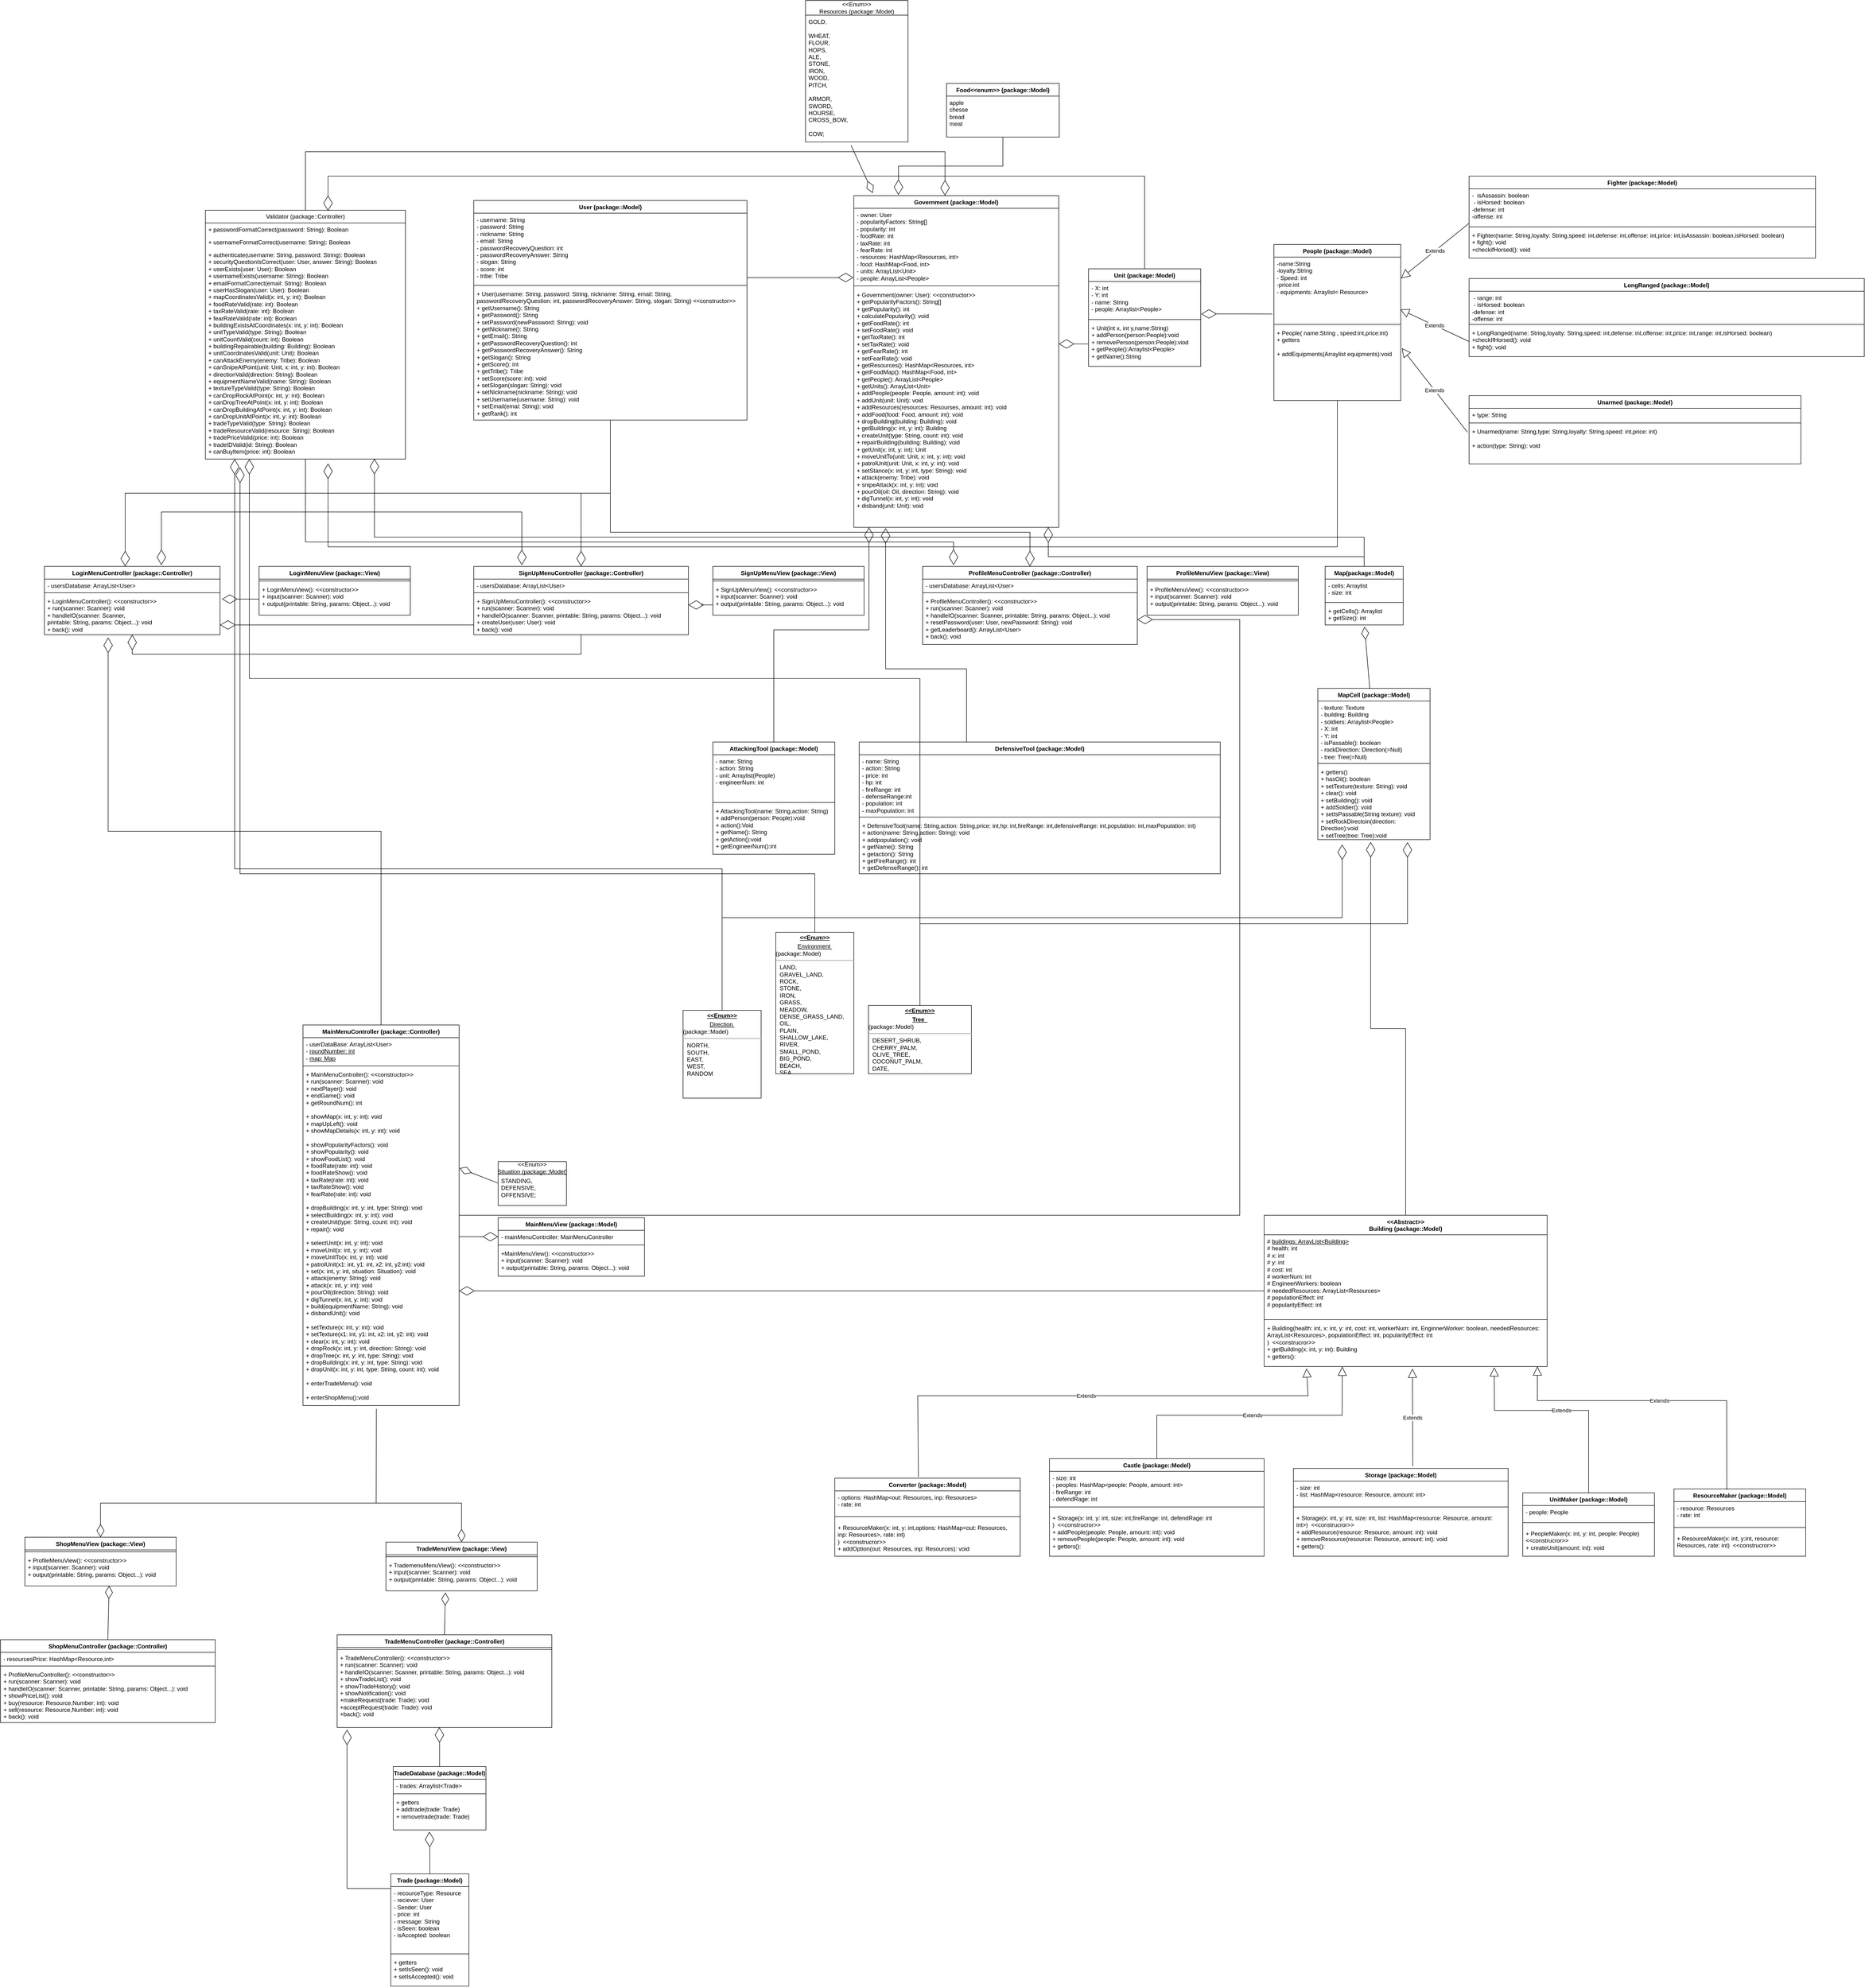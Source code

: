 <mxfile version="21.1.8" type="device">
  <diagram name="Page-1" id="glzBZl95Hvca0IAXgCJE">
    <mxGraphModel dx="2950" dy="2274" grid="1" gridSize="10" guides="1" tooltips="1" connect="1" arrows="1" fold="1" page="1" pageScale="1" pageWidth="850" pageHeight="1100" math="0" shadow="0">
      <root>
        <mxCell id="0" />
        <mxCell id="1" parent="0" />
        <mxCell id="1YWfOw8WwIckle8Zg5DX-1" value="User (package::Model)" style="swimlane;fontStyle=1;align=center;verticalAlign=top;childLayout=stackLayout;horizontal=1;startSize=26;horizontalStack=0;resizeParent=1;resizeParentMax=0;resizeLast=0;collapsible=1;marginBottom=0;whiteSpace=wrap;html=1;" vertex="1" parent="1">
          <mxGeometry x="200" y="40" width="560" height="450" as="geometry" />
        </mxCell>
        <mxCell id="1YWfOw8WwIckle8Zg5DX-2" value="- username: String&lt;br&gt;- password: String&lt;br&gt;- nickname: String&amp;nbsp;&lt;br&gt;- email: String&lt;br&gt;- passwordRecoveryQuestion: int&lt;br&gt;- passwordRecoveryAnswer: String&lt;br&gt;- slogan: String&lt;br&gt;- score: int&lt;br&gt;- tribe: Tribe" style="text;strokeColor=none;fillColor=none;align=left;verticalAlign=top;spacingLeft=4;spacingRight=4;overflow=hidden;rotatable=0;points=[[0,0.5],[1,0.5]];portConstraint=eastwest;whiteSpace=wrap;html=1;" vertex="1" parent="1YWfOw8WwIckle8Zg5DX-1">
          <mxGeometry y="26" width="560" height="144" as="geometry" />
        </mxCell>
        <mxCell id="1YWfOw8WwIckle8Zg5DX-3" value="" style="line;strokeWidth=1;fillColor=none;align=left;verticalAlign=middle;spacingTop=-1;spacingLeft=3;spacingRight=3;rotatable=0;labelPosition=right;points=[];portConstraint=eastwest;strokeColor=inherit;" vertex="1" parent="1YWfOw8WwIckle8Zg5DX-1">
          <mxGeometry y="170" width="560" height="8" as="geometry" />
        </mxCell>
        <mxCell id="1YWfOw8WwIckle8Zg5DX-4" value="+ User(username: String, password: String, nickname: String, email: String, passwordRecoveryQuestion: int, passwordRecoveryAnswer: String, slogan: String) &amp;lt;&amp;lt;constructor&amp;gt;&amp;gt;&lt;br&gt;+ getUsername(): String&lt;br&gt;+ getPassword(): String&lt;br&gt;+ setPassword(newPassword: String): void&lt;br&gt;+ getNickname(): String&lt;br&gt;+ getEmail(): String&lt;br&gt;+ getPasswordRecoveryQuestion(): int&lt;br&gt;+ getPasswordRecoveryAnswer(): String&lt;br&gt;+ getSlogan(): String&lt;br&gt;+ getScore(): int&lt;br&gt;+ getTribe(): Tribe&lt;br&gt;+ setScore(score: int): void&lt;br&gt;+ setSlogan(slogan: String): void&lt;br&gt;+ setNickname(nickname: String): void&lt;br&gt;+ setUsername(username: String): void&lt;br&gt;+ setEmail(emal: String): void&lt;br&gt;+ getRank(): int&lt;br&gt;" style="text;strokeColor=none;fillColor=none;align=left;verticalAlign=top;spacingLeft=4;spacingRight=4;overflow=hidden;rotatable=0;points=[[0,0.5],[1,0.5]];portConstraint=eastwest;whiteSpace=wrap;html=1;" vertex="1" parent="1YWfOw8WwIckle8Zg5DX-1">
          <mxGeometry y="178" width="560" height="272" as="geometry" />
        </mxCell>
        <mxCell id="1YWfOw8WwIckle8Zg5DX-5" style="edgeStyle=elbowEdgeStyle;shape=connector;rounded=0;orthogonalLoop=1;jettySize=auto;elbow=vertical;html=1;labelBackgroundColor=default;strokeColor=default;strokeWidth=1;fontFamily=Helvetica;fontSize=11;fontColor=default;endArrow=diamondThin;endFill=0;startSize=0;endSize=29;" edge="1" parent="1" source="1YWfOw8WwIckle8Zg5DX-7" target="1YWfOw8WwIckle8Zg5DX-24">
          <mxGeometry relative="1" as="geometry">
            <Array as="points">
              <mxPoint x="-50" y="970" />
              <mxPoint x="-60" y="960" />
              <mxPoint x="-60" y="940" />
              <mxPoint x="-70" y="930" />
            </Array>
          </mxGeometry>
        </mxCell>
        <mxCell id="1YWfOw8WwIckle8Zg5DX-6" style="edgeStyle=elbowEdgeStyle;shape=connector;rounded=0;orthogonalLoop=1;jettySize=auto;elbow=vertical;html=1;labelBackgroundColor=default;strokeColor=default;strokeWidth=1;fontFamily=Helvetica;fontSize=11;fontColor=default;endArrow=diamondThin;endFill=0;startSize=0;endSize=29;" edge="1" parent="1" source="1YWfOw8WwIckle8Zg5DX-7" target="1YWfOw8WwIckle8Zg5DX-24">
          <mxGeometry relative="1" as="geometry">
            <Array as="points">
              <mxPoint x="-40" y="910" />
            </Array>
          </mxGeometry>
        </mxCell>
        <mxCell id="1YWfOw8WwIckle8Zg5DX-7" value="SignUpMenuController (package::Controller)" style="swimlane;fontStyle=1;align=center;verticalAlign=top;childLayout=stackLayout;horizontal=1;startSize=26;horizontalStack=0;resizeParent=1;resizeParentMax=0;resizeLast=0;collapsible=1;marginBottom=0;whiteSpace=wrap;html=1;" vertex="1" parent="1">
          <mxGeometry x="200" y="790" width="440" height="140" as="geometry" />
        </mxCell>
        <mxCell id="1YWfOw8WwIckle8Zg5DX-8" value="- usersDatabase: ArrayList&amp;lt;User&amp;gt;" style="text;strokeColor=none;fillColor=none;align=left;verticalAlign=top;spacingLeft=4;spacingRight=4;overflow=hidden;rotatable=0;points=[[0,0.5],[1,0.5]];portConstraint=eastwest;whiteSpace=wrap;html=1;" vertex="1" parent="1YWfOw8WwIckle8Zg5DX-7">
          <mxGeometry y="26" width="440" height="24" as="geometry" />
        </mxCell>
        <mxCell id="1YWfOw8WwIckle8Zg5DX-9" value="" style="line;strokeWidth=1;fillColor=none;align=left;verticalAlign=middle;spacingTop=-1;spacingLeft=3;spacingRight=3;rotatable=0;labelPosition=right;points=[];portConstraint=eastwest;strokeColor=inherit;" vertex="1" parent="1YWfOw8WwIckle8Zg5DX-7">
          <mxGeometry y="50" width="440" height="8" as="geometry" />
        </mxCell>
        <mxCell id="1YWfOw8WwIckle8Zg5DX-10" value="+ SignUpMenuController(): &amp;lt;&amp;lt;constructor&amp;gt;&amp;gt;&lt;br&gt;+ run(scanner: Scanner): void&lt;br&gt;+ handleIO(scanner: Scanner,&amp;nbsp;printable: String, params: Object...): void&lt;br&gt;+ createUser(user: User): void&lt;br&gt;+ back(): void" style="text;strokeColor=none;fillColor=none;align=left;verticalAlign=top;spacingLeft=4;spacingRight=4;overflow=hidden;rotatable=0;points=[[0,0.5],[1,0.5]];portConstraint=eastwest;whiteSpace=wrap;html=1;" vertex="1" parent="1YWfOw8WwIckle8Zg5DX-7">
          <mxGeometry y="58" width="440" height="82" as="geometry" />
        </mxCell>
        <mxCell id="1YWfOw8WwIckle8Zg5DX-11" value="SignUpMenuView (package::View)" style="swimlane;fontStyle=1;align=center;verticalAlign=top;childLayout=stackLayout;horizontal=1;startSize=26;horizontalStack=0;resizeParent=1;resizeParentMax=0;resizeLast=0;collapsible=1;marginBottom=0;whiteSpace=wrap;html=1;" vertex="1" parent="1">
          <mxGeometry x="690" y="790" width="310" height="100" as="geometry" />
        </mxCell>
        <mxCell id="1YWfOw8WwIckle8Zg5DX-12" value="" style="line;strokeWidth=1;fillColor=none;align=left;verticalAlign=middle;spacingTop=-1;spacingLeft=3;spacingRight=3;rotatable=0;labelPosition=right;points=[];portConstraint=eastwest;strokeColor=inherit;" vertex="1" parent="1YWfOw8WwIckle8Zg5DX-11">
          <mxGeometry y="26" width="310" height="8" as="geometry" />
        </mxCell>
        <mxCell id="1YWfOw8WwIckle8Zg5DX-13" value="+ SignUpMenuView(): &amp;lt;&amp;lt;constructor&amp;gt;&amp;gt;&lt;br&gt;+ input(scanner: Scanner): void&lt;br&gt;+ output(printable: String, params: Object...): void" style="text;strokeColor=none;fillColor=none;align=left;verticalAlign=top;spacingLeft=4;spacingRight=4;overflow=hidden;rotatable=0;points=[[0,0.5],[1,0.5]];portConstraint=eastwest;whiteSpace=wrap;html=1;" vertex="1" parent="1YWfOw8WwIckle8Zg5DX-11">
          <mxGeometry y="34" width="310" height="66" as="geometry" />
        </mxCell>
        <mxCell id="1YWfOw8WwIckle8Zg5DX-14" value="ProfileMenuController (package::Controller)" style="swimlane;fontStyle=1;align=center;verticalAlign=top;childLayout=stackLayout;horizontal=1;startSize=26;horizontalStack=0;resizeParent=1;resizeParentMax=0;resizeLast=0;collapsible=1;marginBottom=0;whiteSpace=wrap;html=1;" vertex="1" parent="1">
          <mxGeometry x="1120" y="790" width="440" height="160" as="geometry" />
        </mxCell>
        <mxCell id="1YWfOw8WwIckle8Zg5DX-15" value="- usersDatabase: ArrayList&amp;lt;User&amp;gt;" style="text;strokeColor=none;fillColor=none;align=left;verticalAlign=top;spacingLeft=4;spacingRight=4;overflow=hidden;rotatable=0;points=[[0,0.5],[1,0.5]];portConstraint=eastwest;whiteSpace=wrap;html=1;" vertex="1" parent="1YWfOw8WwIckle8Zg5DX-14">
          <mxGeometry y="26" width="440" height="24" as="geometry" />
        </mxCell>
        <mxCell id="1YWfOw8WwIckle8Zg5DX-16" value="" style="line;strokeWidth=1;fillColor=none;align=left;verticalAlign=middle;spacingTop=-1;spacingLeft=3;spacingRight=3;rotatable=0;labelPosition=right;points=[];portConstraint=eastwest;strokeColor=inherit;" vertex="1" parent="1YWfOw8WwIckle8Zg5DX-14">
          <mxGeometry y="50" width="440" height="8" as="geometry" />
        </mxCell>
        <mxCell id="1YWfOw8WwIckle8Zg5DX-17" value="+ ProfileMenuController(): &amp;lt;&amp;lt;constructor&amp;gt;&amp;gt;&lt;br&gt;+ run(scanner: Scanner): void&lt;br&gt;+ handleIO(scanner: Scanner,&amp;nbsp;printable: String, params: Object...): void&lt;br&gt;+ resetPassword(user: User, newPassword: String): void&lt;br&gt;+ getLeaderboard(): ArrayList&amp;lt;User&amp;gt;&lt;br&gt;+ back(): void" style="text;strokeColor=none;fillColor=none;align=left;verticalAlign=top;spacingLeft=4;spacingRight=4;overflow=hidden;rotatable=0;points=[[0,0.5],[1,0.5]];portConstraint=eastwest;whiteSpace=wrap;html=1;" vertex="1" parent="1YWfOw8WwIckle8Zg5DX-14">
          <mxGeometry y="58" width="440" height="102" as="geometry" />
        </mxCell>
        <mxCell id="1YWfOw8WwIckle8Zg5DX-18" value="ProfileMenuView (package::View)" style="swimlane;fontStyle=1;align=center;verticalAlign=top;childLayout=stackLayout;horizontal=1;startSize=26;horizontalStack=0;resizeParent=1;resizeParentMax=0;resizeLast=0;collapsible=1;marginBottom=0;whiteSpace=wrap;html=1;" vertex="1" parent="1">
          <mxGeometry x="1580" y="790" width="310" height="100" as="geometry" />
        </mxCell>
        <mxCell id="1YWfOw8WwIckle8Zg5DX-19" value="" style="line;strokeWidth=1;fillColor=none;align=left;verticalAlign=middle;spacingTop=-1;spacingLeft=3;spacingRight=3;rotatable=0;labelPosition=right;points=[];portConstraint=eastwest;strokeColor=inherit;" vertex="1" parent="1YWfOw8WwIckle8Zg5DX-18">
          <mxGeometry y="26" width="310" height="8" as="geometry" />
        </mxCell>
        <mxCell id="1YWfOw8WwIckle8Zg5DX-20" value="+ ProfileMenuView(): &amp;lt;&amp;lt;constructor&amp;gt;&amp;gt;&lt;br&gt;+ input(scanner: Scanner): void&lt;br&gt;+ output(printable: String, params: Object...): void" style="text;strokeColor=none;fillColor=none;align=left;verticalAlign=top;spacingLeft=4;spacingRight=4;overflow=hidden;rotatable=0;points=[[0,0.5],[1,0.5]];portConstraint=eastwest;whiteSpace=wrap;html=1;" vertex="1" parent="1YWfOw8WwIckle8Zg5DX-18">
          <mxGeometry y="34" width="310" height="66" as="geometry" />
        </mxCell>
        <mxCell id="1YWfOw8WwIckle8Zg5DX-21" value="LoginMenuController (package::Controller)" style="swimlane;fontStyle=1;align=center;verticalAlign=top;childLayout=stackLayout;horizontal=1;startSize=26;horizontalStack=0;resizeParent=1;resizeParentMax=0;resizeLast=0;collapsible=1;marginBottom=0;whiteSpace=wrap;html=1;" vertex="1" parent="1">
          <mxGeometry x="-680" y="790" width="360" height="140" as="geometry" />
        </mxCell>
        <mxCell id="1YWfOw8WwIckle8Zg5DX-22" value="- usersDatabase: ArrayList&amp;lt;User&amp;gt;" style="text;strokeColor=none;fillColor=none;align=left;verticalAlign=top;spacingLeft=4;spacingRight=4;overflow=hidden;rotatable=0;points=[[0,0.5],[1,0.5]];portConstraint=eastwest;whiteSpace=wrap;html=1;" vertex="1" parent="1YWfOw8WwIckle8Zg5DX-21">
          <mxGeometry y="26" width="360" height="24" as="geometry" />
        </mxCell>
        <mxCell id="1YWfOw8WwIckle8Zg5DX-23" value="" style="line;strokeWidth=1;fillColor=none;align=left;verticalAlign=middle;spacingTop=-1;spacingLeft=3;spacingRight=3;rotatable=0;labelPosition=right;points=[];portConstraint=eastwest;strokeColor=inherit;" vertex="1" parent="1YWfOw8WwIckle8Zg5DX-21">
          <mxGeometry y="50" width="360" height="8" as="geometry" />
        </mxCell>
        <mxCell id="1YWfOw8WwIckle8Zg5DX-24" value="+ LoginMenuController(): &amp;lt;&amp;lt;constructor&amp;gt;&amp;gt;&lt;br&gt;+ run(scanner: Scanner): void&lt;br&gt;+ handleIO(scanner: Scanner,&amp;nbsp;&lt;br&gt;printable: String, params: Object...): void&lt;br&gt;+ back(): void" style="text;strokeColor=none;fillColor=none;align=left;verticalAlign=top;spacingLeft=4;spacingRight=4;overflow=hidden;rotatable=0;points=[[0,0.5],[1,0.5]];portConstraint=eastwest;whiteSpace=wrap;html=1;" vertex="1" parent="1YWfOw8WwIckle8Zg5DX-21">
          <mxGeometry y="58" width="360" height="82" as="geometry" />
        </mxCell>
        <mxCell id="1YWfOw8WwIckle8Zg5DX-25" value="LoginMenuView (package::View)" style="swimlane;fontStyle=1;align=center;verticalAlign=top;childLayout=stackLayout;horizontal=1;startSize=26;horizontalStack=0;resizeParent=1;resizeParentMax=0;resizeLast=0;collapsible=1;marginBottom=0;whiteSpace=wrap;html=1;" vertex="1" parent="1">
          <mxGeometry x="-240" y="790" width="310" height="100" as="geometry" />
        </mxCell>
        <mxCell id="1YWfOw8WwIckle8Zg5DX-26" value="" style="line;strokeWidth=1;fillColor=none;align=left;verticalAlign=middle;spacingTop=-1;spacingLeft=3;spacingRight=3;rotatable=0;labelPosition=right;points=[];portConstraint=eastwest;strokeColor=inherit;" vertex="1" parent="1YWfOw8WwIckle8Zg5DX-25">
          <mxGeometry y="26" width="310" height="8" as="geometry" />
        </mxCell>
        <mxCell id="1YWfOw8WwIckle8Zg5DX-27" value="+ LoginMenuView(): &amp;lt;&amp;lt;constructor&amp;gt;&amp;gt;&lt;br&gt;+ input(scanner: Scanner): void&lt;br&gt;+ output(printable: String, params: Object...): void" style="text;strokeColor=none;fillColor=none;align=left;verticalAlign=top;spacingLeft=4;spacingRight=4;overflow=hidden;rotatable=0;points=[[0,0.5],[1,0.5]];portConstraint=eastwest;whiteSpace=wrap;html=1;" vertex="1" parent="1YWfOw8WwIckle8Zg5DX-25">
          <mxGeometry y="34" width="310" height="66" as="geometry" />
        </mxCell>
        <mxCell id="1YWfOw8WwIckle8Zg5DX-28" style="edgeStyle=elbowEdgeStyle;shape=connector;rounded=0;orthogonalLoop=1;jettySize=auto;elbow=vertical;html=1;entryX=1.011;entryY=0.12;entryDx=0;entryDy=0;entryPerimeter=0;labelBackgroundColor=default;strokeColor=default;strokeWidth=1;fontFamily=Helvetica;fontSize=11;fontColor=default;endArrow=diamondThin;endFill=0;startSize=0;endSize=29;" edge="1" parent="1" source="1YWfOw8WwIckle8Zg5DX-27" target="1YWfOw8WwIckle8Zg5DX-24">
          <mxGeometry relative="1" as="geometry">
            <Array as="points">
              <mxPoint x="-300" y="857" />
            </Array>
          </mxGeometry>
        </mxCell>
        <mxCell id="1YWfOw8WwIckle8Zg5DX-29" style="edgeStyle=elbowEdgeStyle;shape=connector;rounded=0;orthogonalLoop=1;jettySize=auto;elbow=vertical;html=1;labelBackgroundColor=default;strokeColor=default;strokeWidth=1;fontFamily=Helvetica;fontSize=11;fontColor=default;endArrow=diamondThin;endFill=0;startSize=0;endSize=29;" edge="1" parent="1" source="1YWfOw8WwIckle8Zg5DX-13" target="1YWfOw8WwIckle8Zg5DX-10">
          <mxGeometry relative="1" as="geometry" />
        </mxCell>
        <mxCell id="1YWfOw8WwIckle8Zg5DX-30" style="edgeStyle=elbowEdgeStyle;shape=connector;rounded=0;orthogonalLoop=1;jettySize=auto;elbow=vertical;html=1;entryX=0.46;entryY=0;entryDx=0;entryDy=0;entryPerimeter=0;labelBackgroundColor=default;strokeColor=default;strokeWidth=1;fontFamily=Helvetica;fontSize=11;fontColor=default;endArrow=diamondThin;endFill=0;startSize=0;endSize=29;" edge="1" parent="1" source="1YWfOw8WwIckle8Zg5DX-4" target="1YWfOw8WwIckle8Zg5DX-21">
          <mxGeometry relative="1" as="geometry" />
        </mxCell>
        <mxCell id="1YWfOw8WwIckle8Zg5DX-31" style="edgeStyle=elbowEdgeStyle;shape=connector;rounded=0;orthogonalLoop=1;jettySize=auto;elbow=vertical;html=1;labelBackgroundColor=default;strokeColor=default;strokeWidth=1;fontFamily=Helvetica;fontSize=11;fontColor=default;endArrow=diamondThin;endFill=0;startSize=0;endSize=29;" edge="1" parent="1" source="1YWfOw8WwIckle8Zg5DX-4" target="1YWfOw8WwIckle8Zg5DX-7">
          <mxGeometry relative="1" as="geometry" />
        </mxCell>
        <mxCell id="1YWfOw8WwIckle8Zg5DX-32" style="edgeStyle=elbowEdgeStyle;shape=connector;rounded=0;orthogonalLoop=1;jettySize=auto;elbow=vertical;html=1;labelBackgroundColor=default;strokeColor=default;strokeWidth=1;fontFamily=Helvetica;fontSize=11;fontColor=default;endArrow=diamondThin;endFill=0;startSize=0;endSize=29;" edge="1" parent="1" source="1YWfOw8WwIckle8Zg5DX-4" target="1YWfOw8WwIckle8Zg5DX-14">
          <mxGeometry relative="1" as="geometry">
            <Array as="points">
              <mxPoint x="920" y="720" />
            </Array>
          </mxGeometry>
        </mxCell>
        <mxCell id="1YWfOw8WwIckle8Zg5DX-33" style="edgeStyle=elbowEdgeStyle;shape=connector;rounded=0;orthogonalLoop=1;jettySize=auto;elbow=vertical;html=1;entryX=0.666;entryY=-0.019;entryDx=0;entryDy=0;entryPerimeter=0;labelBackgroundColor=default;strokeColor=default;strokeWidth=1;fontFamily=Helvetica;fontSize=11;fontColor=default;endArrow=diamondThin;endFill=0;startSize=0;endSize=29;" edge="1" parent="1" source="1YWfOw8WwIckle8Zg5DX-34" target="1YWfOw8WwIckle8Zg5DX-21">
          <mxGeometry relative="1" as="geometry" />
        </mxCell>
        <mxCell id="1YWfOw8WwIckle8Zg5DX-34" value="Validator&amp;nbsp;(package::Controller)" style="swimlane;fontStyle=0;childLayout=stackLayout;horizontal=1;startSize=26;fillColor=none;horizontalStack=0;resizeParent=1;resizeParentMax=0;resizeLast=0;collapsible=1;marginBottom=0;whiteSpace=wrap;html=1;" vertex="1" parent="1">
          <mxGeometry x="-350" y="60" width="410" height="510" as="geometry" />
        </mxCell>
        <mxCell id="1YWfOw8WwIckle8Zg5DX-35" value="+ passwordFormatCorrect(password: String): Boolean" style="text;strokeColor=none;fillColor=none;align=left;verticalAlign=top;spacingLeft=4;spacingRight=4;overflow=hidden;rotatable=0;points=[[0,0.5],[1,0.5]];portConstraint=eastwest;whiteSpace=wrap;html=1;" vertex="1" parent="1YWfOw8WwIckle8Zg5DX-34">
          <mxGeometry y="26" width="410" height="26" as="geometry" />
        </mxCell>
        <mxCell id="1YWfOw8WwIckle8Zg5DX-36" value="+ usernameFormatCorrect(username: String): Boolean" style="text;strokeColor=none;fillColor=none;align=left;verticalAlign=top;spacingLeft=4;spacingRight=4;overflow=hidden;rotatable=0;points=[[0,0.5],[1,0.5]];portConstraint=eastwest;whiteSpace=wrap;html=1;" vertex="1" parent="1YWfOw8WwIckle8Zg5DX-34">
          <mxGeometry y="52" width="410" height="26" as="geometry" />
        </mxCell>
        <mxCell id="1YWfOw8WwIckle8Zg5DX-37" value="+ authenticate(username: String, password: String): Boolean&lt;br&gt;+ securityQuestionIsCorrect(user: User, answer: String): Boolean&lt;br&gt;+ userExists(user: User): Boolean&lt;br&gt;+ usernameExists(username: String): Boolean&lt;br&gt;+ emailFormatCorrect(email: String): Boolean&lt;br&gt;+ userHasSlogan(user: User): Boolean&lt;br&gt;+ mapCoordinatesValid(x: int, y: int): Boolean&lt;br&gt;+ foodRateValid(rate: int): Boolean&lt;br&gt;+ taxRateValid(rate: int): Boolean&lt;br&gt;+ fearRateValid(rate: int): Boolean&lt;br&gt;+ buildingExistsAtCoordinates(x: int, y: int): Boolean&lt;br&gt;+ unitTypeValid(type: String): Boolean&lt;br&gt;+ unitCountValid(count: int): Boolean&lt;br&gt;+ buildingRepairable(building: Building): Boolean&lt;br&gt;+ unitCoordinatesValid(unit: Unit): Boolean&lt;br&gt;+ canAttackEnemy(enemy: Tribe): Boolean&lt;br&gt;+ canSnipeAtPoint(unit: Unit, x: int, y: int): Boolean&lt;br&gt;+ directionValid(direction: String): Boolean&lt;br&gt;+ equipmentNameValid(name: String): Boolean&lt;br&gt;+ textureTypeValid(type: String): Boolean&lt;br&gt;+ canDropRockAtPoint(x: int, y: int): Boolean&lt;br&gt;+ canDropTreeAtPoint(x: int, y: int): Boolean&lt;br&gt;+ canDropBuildingAtPoint(x: int, y: int): Boolean&lt;br&gt;+ canDropUnitAtPoint(x: int, y: int): Boolean&lt;br&gt;+ tradeTypeValid(type: String): Boolean&lt;br&gt;+ tradeResourceValid(resource: String): Boolean&lt;br&gt;+ tradePriceValid(price: int): Boolean&lt;br&gt;+ tradeIDValid(id: String): Boolean&lt;br&gt;+ canBuyItem(price: int): Boolean&lt;br&gt;" style="text;strokeColor=none;fillColor=none;align=left;verticalAlign=top;spacingLeft=4;spacingRight=4;overflow=hidden;rotatable=0;points=[[0,0.5],[1,0.5]];portConstraint=eastwest;whiteSpace=wrap;html=1;" vertex="1" parent="1YWfOw8WwIckle8Zg5DX-34">
          <mxGeometry y="78" width="410" height="432" as="geometry" />
        </mxCell>
        <mxCell id="1YWfOw8WwIckle8Zg5DX-38" style="edgeStyle=elbowEdgeStyle;shape=connector;rounded=0;orthogonalLoop=1;jettySize=auto;elbow=vertical;html=1;entryX=0.224;entryY=-0.019;entryDx=0;entryDy=0;entryPerimeter=0;labelBackgroundColor=default;strokeColor=default;strokeWidth=1;fontFamily=Helvetica;fontSize=11;fontColor=default;endArrow=diamondThin;endFill=0;startSize=0;endSize=29;" edge="1" parent="1" source="1YWfOw8WwIckle8Zg5DX-37" target="1YWfOw8WwIckle8Zg5DX-7">
          <mxGeometry relative="1" as="geometry" />
        </mxCell>
        <mxCell id="1YWfOw8WwIckle8Zg5DX-39" style="edgeStyle=elbowEdgeStyle;shape=connector;rounded=0;orthogonalLoop=1;jettySize=auto;elbow=vertical;html=1;entryX=0.144;entryY=-0.018;entryDx=0;entryDy=0;entryPerimeter=0;labelBackgroundColor=default;strokeColor=default;strokeWidth=1;fontFamily=Helvetica;fontSize=11;fontColor=default;endArrow=diamondThin;endFill=0;startSize=0;endSize=29;" edge="1" parent="1" source="1YWfOw8WwIckle8Zg5DX-37" target="1YWfOw8WwIckle8Zg5DX-14">
          <mxGeometry relative="1" as="geometry">
            <Array as="points">
              <mxPoint x="890" y="740" />
            </Array>
          </mxGeometry>
        </mxCell>
        <mxCell id="1YWfOw8WwIckle8Zg5DX-40" style="edgeStyle=elbowEdgeStyle;shape=connector;rounded=0;orthogonalLoop=1;jettySize=auto;elbow=vertical;html=1;labelBackgroundColor=default;strokeColor=default;strokeWidth=1;fontFamily=Helvetica;fontSize=11;fontColor=default;endArrow=diamondThin;endFill=0;startSize=0;endSize=29;entryX=-0.002;entryY=0.922;entryDx=0;entryDy=0;entryPerimeter=0;" edge="1" parent="1" source="1YWfOw8WwIckle8Zg5DX-2" target="1YWfOw8WwIckle8Zg5DX-172">
          <mxGeometry relative="1" as="geometry">
            <mxPoint x="960" y="197" as="targetPoint" />
          </mxGeometry>
        </mxCell>
        <mxCell id="1YWfOw8WwIckle8Zg5DX-41" style="edgeStyle=elbowEdgeStyle;shape=connector;rounded=0;orthogonalLoop=1;jettySize=auto;elbow=vertical;html=1;entryX=0.445;entryY=0;entryDx=0;entryDy=0;entryPerimeter=0;labelBackgroundColor=default;strokeColor=default;strokeWidth=1;fontFamily=Helvetica;fontSize=11;fontColor=default;endArrow=diamondThin;endFill=0;startSize=0;endSize=29;exitX=0.5;exitY=0;exitDx=0;exitDy=0;" edge="1" parent="1" source="1YWfOw8WwIckle8Zg5DX-34" target="1YWfOw8WwIckle8Zg5DX-171">
          <mxGeometry relative="1" as="geometry">
            <Array as="points">
              <mxPoint x="360" y="-60" />
            </Array>
            <mxPoint x="1114.28" y="37.42" as="targetPoint" />
          </mxGeometry>
        </mxCell>
        <mxCell id="1YWfOw8WwIckle8Zg5DX-42" style="edgeStyle=elbowEdgeStyle;shape=connector;rounded=0;orthogonalLoop=1;jettySize=auto;elbow=vertical;html=1;entryX=0.613;entryY=0.003;entryDx=0;entryDy=0;labelBackgroundColor=default;strokeColor=default;strokeWidth=1;fontFamily=Helvetica;fontSize=11;fontColor=default;endArrow=diamondThin;endFill=0;startSize=0;endSize=29;entryPerimeter=0;" edge="1" parent="1" source="1YWfOw8WwIckle8Zg5DX-43" target="1YWfOw8WwIckle8Zg5DX-34">
          <mxGeometry relative="1" as="geometry">
            <Array as="points">
              <mxPoint x="1260" y="-10" />
              <mxPoint x="-140" y="20" />
              <mxPoint x="690" y="-160" />
            </Array>
          </mxGeometry>
        </mxCell>
        <mxCell id="1YWfOw8WwIckle8Zg5DX-43" value="Unit (package::Model)" style="swimlane;fontStyle=1;align=center;verticalAlign=top;childLayout=stackLayout;horizontal=1;startSize=26;horizontalStack=0;resizeParent=1;resizeParentMax=0;resizeLast=0;collapsible=1;marginBottom=0;whiteSpace=wrap;html=1;" vertex="1" parent="1">
          <mxGeometry x="1460" y="180" width="230" height="200" as="geometry" />
        </mxCell>
        <mxCell id="1YWfOw8WwIckle8Zg5DX-44" value="- X: int&lt;br&gt;- Y: int&lt;br&gt;- name: String&lt;br&gt;- people: Arraylist&amp;lt;People&amp;gt;" style="text;strokeColor=none;fillColor=none;align=left;verticalAlign=top;spacingLeft=4;spacingRight=4;overflow=hidden;rotatable=0;points=[[0,0.5],[1,0.5]];portConstraint=eastwest;whiteSpace=wrap;html=1;" vertex="1" parent="1YWfOw8WwIckle8Zg5DX-43">
          <mxGeometry y="26" width="230" height="74" as="geometry" />
        </mxCell>
        <mxCell id="1YWfOw8WwIckle8Zg5DX-45" value="" style="line;strokeWidth=1;fillColor=none;align=left;verticalAlign=middle;spacingTop=-1;spacingLeft=3;spacingRight=3;rotatable=0;labelPosition=right;points=[];portConstraint=eastwest;strokeColor=inherit;" vertex="1" parent="1YWfOw8WwIckle8Zg5DX-43">
          <mxGeometry y="100" width="230" height="8" as="geometry" />
        </mxCell>
        <mxCell id="1YWfOw8WwIckle8Zg5DX-46" value="+ Unit(int x, int y,name:String)&lt;br&gt;+ addPerson(person:People):void&lt;br&gt;+ removePerson(person:People):viod&lt;br&gt;+ getPeople():Arraylist&amp;lt;People&amp;gt;&lt;br&gt;+ getName():String" style="text;strokeColor=none;fillColor=none;align=left;verticalAlign=top;spacingLeft=4;spacingRight=4;overflow=hidden;rotatable=0;points=[[0,0.5],[1,0.5]];portConstraint=eastwest;whiteSpace=wrap;html=1;" vertex="1" parent="1YWfOw8WwIckle8Zg5DX-43">
          <mxGeometry y="108" width="230" height="92" as="geometry" />
        </mxCell>
        <mxCell id="1YWfOw8WwIckle8Zg5DX-47" style="edgeStyle=elbowEdgeStyle;shape=connector;rounded=0;orthogonalLoop=1;jettySize=auto;elbow=vertical;html=1;labelBackgroundColor=default;strokeColor=default;strokeWidth=1;fontFamily=Helvetica;fontSize=11;fontColor=default;endArrow=diamondThin;endFill=0;startSize=0;endSize=29;entryX=0.613;entryY=1.021;entryDx=0;entryDy=0;entryPerimeter=0;" edge="1" parent="1" source="1YWfOw8WwIckle8Zg5DX-75" target="1YWfOw8WwIckle8Zg5DX-37">
          <mxGeometry relative="1" as="geometry">
            <Array as="points">
              <mxPoint x="940" y="750" />
            </Array>
            <mxPoint x="1970" y="460" as="sourcePoint" />
          </mxGeometry>
        </mxCell>
        <mxCell id="1YWfOw8WwIckle8Zg5DX-48" style="edgeStyle=elbowEdgeStyle;shape=connector;rounded=0;orthogonalLoop=1;jettySize=auto;elbow=vertical;html=1;entryX=1.004;entryY=0.896;entryDx=0;entryDy=0;entryPerimeter=0;labelBackgroundColor=default;strokeColor=default;strokeWidth=1;fontFamily=Helvetica;fontSize=11;fontColor=default;endArrow=diamondThin;endFill=0;startSize=0;endSize=29;exitX=-0.012;exitY=0.87;exitDx=0;exitDy=0;exitPerimeter=0;" edge="1" parent="1" source="1YWfOw8WwIckle8Zg5DX-73" target="1YWfOw8WwIckle8Zg5DX-44">
          <mxGeometry relative="1" as="geometry">
            <mxPoint x="1830" y="271.455" as="sourcePoint" />
          </mxGeometry>
        </mxCell>
        <mxCell id="1YWfOw8WwIckle8Zg5DX-49" style="edgeStyle=elbowEdgeStyle;shape=connector;rounded=0;orthogonalLoop=1;jettySize=auto;elbow=vertical;html=1;labelBackgroundColor=default;strokeColor=default;strokeWidth=1;fontFamily=Helvetica;fontSize=11;fontColor=default;endArrow=diamondThin;endFill=0;startSize=0;endSize=29;entryX=0.949;entryY=0.999;entryDx=0;entryDy=0;entryPerimeter=0;" edge="1" parent="1" source="1YWfOw8WwIckle8Zg5DX-51" target="1YWfOw8WwIckle8Zg5DX-174">
          <mxGeometry relative="1" as="geometry">
            <mxPoint x="1105" y="556" as="targetPoint" />
            <Array as="points">
              <mxPoint x="1700" y="770" />
            </Array>
          </mxGeometry>
        </mxCell>
        <mxCell id="1YWfOw8WwIckle8Zg5DX-50" style="edgeStyle=elbowEdgeStyle;shape=connector;rounded=0;orthogonalLoop=1;jettySize=auto;elbow=vertical;html=1;entryX=0.845;entryY=0.999;entryDx=0;entryDy=0;entryPerimeter=0;labelBackgroundColor=default;strokeColor=default;strokeWidth=1;fontFamily=Helvetica;fontSize=11;fontColor=default;endArrow=diamondThin;endFill=0;startSize=0;endSize=29;" edge="1" parent="1" source="1YWfOw8WwIckle8Zg5DX-51" target="1YWfOw8WwIckle8Zg5DX-37">
          <mxGeometry relative="1" as="geometry">
            <Array as="points">
              <mxPoint x="1000" y="730" />
              <mxPoint x="1000" y="660" />
            </Array>
          </mxGeometry>
        </mxCell>
        <mxCell id="1YWfOw8WwIckle8Zg5DX-51" value="Map(package::Model)" style="swimlane;fontStyle=1;align=center;verticalAlign=top;childLayout=stackLayout;horizontal=1;startSize=26;horizontalStack=0;resizeParent=1;resizeParentMax=0;resizeLast=0;collapsible=1;marginBottom=0;whiteSpace=wrap;html=1;" vertex="1" parent="1">
          <mxGeometry x="1945" y="790" width="160" height="120" as="geometry">
            <mxRectangle x="770" width="60" height="30" as="alternateBounds" />
          </mxGeometry>
        </mxCell>
        <mxCell id="1YWfOw8WwIckle8Zg5DX-52" value="- cells: Arraylist&lt;br&gt;- size: int" style="text;strokeColor=none;fillColor=none;align=left;verticalAlign=top;spacingLeft=4;spacingRight=4;overflow=hidden;rotatable=0;points=[[0,0.5],[1,0.5]];portConstraint=eastwest;whiteSpace=wrap;html=1;" vertex="1" parent="1YWfOw8WwIckle8Zg5DX-51">
          <mxGeometry y="26" width="160" height="44" as="geometry" />
        </mxCell>
        <mxCell id="1YWfOw8WwIckle8Zg5DX-53" value="" style="line;strokeWidth=1;fillColor=none;align=left;verticalAlign=middle;spacingTop=-1;spacingLeft=3;spacingRight=3;rotatable=0;labelPosition=right;points=[];portConstraint=eastwest;strokeColor=inherit;" vertex="1" parent="1YWfOw8WwIckle8Zg5DX-51">
          <mxGeometry y="70" width="160" height="8" as="geometry" />
        </mxCell>
        <mxCell id="1YWfOw8WwIckle8Zg5DX-54" value="+ getCells(): Arraylist&lt;br&gt;+ getSize(): int" style="text;strokeColor=none;fillColor=none;align=left;verticalAlign=top;spacingLeft=4;spacingRight=4;overflow=hidden;rotatable=0;points=[[0,0.5],[1,0.5]];portConstraint=eastwest;whiteSpace=wrap;html=1;" vertex="1" parent="1YWfOw8WwIckle8Zg5DX-51">
          <mxGeometry y="78" width="160" height="42" as="geometry" />
        </mxCell>
        <mxCell id="1YWfOw8WwIckle8Zg5DX-55" value="MapCell (package::Model)" style="swimlane;fontStyle=1;align=center;verticalAlign=top;childLayout=stackLayout;horizontal=1;startSize=26;horizontalStack=0;resizeParent=1;resizeParentMax=0;resizeLast=0;collapsible=1;marginBottom=0;whiteSpace=wrap;html=1;" vertex="1" parent="1">
          <mxGeometry x="1930" y="1040" width="230" height="310" as="geometry" />
        </mxCell>
        <mxCell id="1YWfOw8WwIckle8Zg5DX-56" value="- texture: Texture&lt;br style=&quot;border-color: var(--border-color);&quot;&gt;- building: Building&lt;br style=&quot;border-color: var(--border-color);&quot;&gt;- soldiers: Arraylist&amp;lt;People&amp;gt;&lt;br style=&quot;border-color: var(--border-color);&quot;&gt;- X: int&lt;br style=&quot;border-color: var(--border-color);&quot;&gt;- Y: int&lt;br&gt;- isPassable(): boolean&lt;br&gt;- rockDirection: Direction(=Null)&lt;br&gt;- tree: Tree(=Null)" style="text;strokeColor=none;fillColor=none;align=left;verticalAlign=top;spacingLeft=4;spacingRight=4;overflow=hidden;rotatable=0;points=[[0,0.5],[1,0.5]];portConstraint=eastwest;whiteSpace=wrap;html=1;" vertex="1" parent="1YWfOw8WwIckle8Zg5DX-55">
          <mxGeometry y="26" width="230" height="124" as="geometry" />
        </mxCell>
        <mxCell id="1YWfOw8WwIckle8Zg5DX-57" value="" style="line;strokeWidth=1;fillColor=none;align=left;verticalAlign=middle;spacingTop=-1;spacingLeft=3;spacingRight=3;rotatable=0;labelPosition=right;points=[];portConstraint=eastwest;strokeColor=inherit;" vertex="1" parent="1YWfOw8WwIckle8Zg5DX-55">
          <mxGeometry y="150" width="230" height="8" as="geometry" />
        </mxCell>
        <mxCell id="1YWfOw8WwIckle8Zg5DX-58" value="+ getters()&lt;br style=&quot;border-color: var(--border-color);&quot;&gt;+ hasOil(): boolean&lt;br&gt;+ setTexture(texture: String): void&lt;br&gt;+ clear(): void&lt;br&gt;+ setBuilding(): void&lt;br&gt;+ addSoldier(): void&lt;br&gt;+ setIsPassable(String texture): void&lt;br&gt;+ setRockDirectoin(direction: Direction):void&lt;br&gt;+ setTree(tree: Tree):void" style="text;strokeColor=none;fillColor=none;align=left;verticalAlign=top;spacingLeft=4;spacingRight=4;overflow=hidden;rotatable=0;points=[[0,0.5],[1,0.5]];portConstraint=eastwest;whiteSpace=wrap;html=1;" vertex="1" parent="1YWfOw8WwIckle8Zg5DX-55">
          <mxGeometry y="158" width="230" height="152" as="geometry" />
        </mxCell>
        <mxCell id="1YWfOw8WwIckle8Zg5DX-59" value="" style="endArrow=diamondThin;endFill=0;endSize=24;html=1;rounded=0;exitX=0.463;exitY=0.003;exitDx=0;exitDy=0;exitPerimeter=0;entryX=0.505;entryY=1.09;entryDx=0;entryDy=0;entryPerimeter=0;" edge="1" parent="1" source="1YWfOw8WwIckle8Zg5DX-55" target="1YWfOw8WwIckle8Zg5DX-54">
          <mxGeometry width="160" relative="1" as="geometry">
            <mxPoint x="1945" y="960" as="sourcePoint" />
            <mxPoint x="2105" y="960" as="targetPoint" />
          </mxGeometry>
        </mxCell>
        <mxCell id="1YWfOw8WwIckle8Zg5DX-60" value="Food&amp;lt;&amp;lt;enum&amp;gt;&amp;gt; (package::Model)" style="swimlane;fontStyle=1;align=center;verticalAlign=top;childLayout=stackLayout;horizontal=1;startSize=26;horizontalStack=0;resizeParent=1;resizeParentMax=0;resizeLast=0;collapsible=1;marginBottom=0;whiteSpace=wrap;html=1;" vertex="1" parent="1">
          <mxGeometry x="1169" y="-200" width="231" height="110" as="geometry" />
        </mxCell>
        <mxCell id="1YWfOw8WwIckle8Zg5DX-61" value="apple&lt;br&gt;chesse&lt;br&gt;bread&lt;br&gt;meat" style="text;strokeColor=none;fillColor=none;align=left;verticalAlign=top;spacingLeft=4;spacingRight=4;overflow=hidden;rotatable=0;points=[[0,0.5],[1,0.5]];portConstraint=eastwest;whiteSpace=wrap;html=1;" vertex="1" parent="1YWfOw8WwIckle8Zg5DX-60">
          <mxGeometry y="26" width="231" height="84" as="geometry" />
        </mxCell>
        <mxCell id="1YWfOw8WwIckle8Zg5DX-62" style="edgeStyle=elbowEdgeStyle;shape=connector;rounded=0;orthogonalLoop=1;jettySize=auto;elbow=vertical;html=1;entryX=0.155;entryY=1.003;entryDx=0;entryDy=0;entryPerimeter=0;labelBackgroundColor=default;strokeColor=default;strokeWidth=1;fontFamily=Helvetica;fontSize=11;fontColor=default;endArrow=diamondThin;endFill=0;startSize=0;endSize=29;" edge="1" parent="1" source="1YWfOw8WwIckle8Zg5DX-63" target="1YWfOw8WwIckle8Zg5DX-174">
          <mxGeometry relative="1" as="geometry">
            <Array as="points">
              <mxPoint x="1210" y="1000" />
            </Array>
            <mxPoint x="1044.97" y="557.86" as="targetPoint" />
          </mxGeometry>
        </mxCell>
        <mxCell id="1YWfOw8WwIckle8Zg5DX-63" value="DefensiveTool (package::Model)" style="swimlane;fontStyle=1;align=center;verticalAlign=top;childLayout=stackLayout;horizontal=1;startSize=26;horizontalStack=0;resizeParent=1;resizeParentMax=0;resizeLast=0;collapsible=1;marginBottom=0;whiteSpace=wrap;html=1;fillStyle=solid;fillColor=none;" vertex="1" parent="1">
          <mxGeometry x="990" y="1150" width="740" height="270" as="geometry" />
        </mxCell>
        <mxCell id="1YWfOw8WwIckle8Zg5DX-64" value="- name: String&lt;br&gt;- action: String&lt;br&gt;- price: int&lt;br&gt;- hp: int&lt;br&gt;- fireRange: int&lt;br&gt;- defenseRange:int&lt;br&gt;- population: int&lt;br&gt;- maxPopulation: int" style="text;strokeColor=none;fillColor=none;align=left;verticalAlign=top;spacingLeft=4;spacingRight=4;overflow=hidden;rotatable=0;points=[[0,0.5],[1,0.5]];portConstraint=eastwest;whiteSpace=wrap;html=1;" vertex="1" parent="1YWfOw8WwIckle8Zg5DX-63">
          <mxGeometry y="26" width="740" height="124" as="geometry" />
        </mxCell>
        <mxCell id="1YWfOw8WwIckle8Zg5DX-65" value="" style="line;strokeWidth=1;fillColor=none;align=left;verticalAlign=middle;spacingTop=-1;spacingLeft=3;spacingRight=3;rotatable=0;labelPosition=right;points=[];portConstraint=eastwest;strokeColor=inherit;" vertex="1" parent="1YWfOw8WwIckle8Zg5DX-63">
          <mxGeometry y="150" width="740" height="8" as="geometry" />
        </mxCell>
        <mxCell id="1YWfOw8WwIckle8Zg5DX-66" value="+ DefensiveTool(name: String,action: String,price: int,hp: int,fireRange: int,defensiveRange: int,population: int,maxPopulation: int)&lt;br&gt;+ action(name: String,action: String): void&lt;br&gt;+ addpopulation(): void&lt;br&gt;+ getName(): String&lt;br&gt;+ getaction(): String&lt;br&gt;+ getFireRange(): int&lt;br&gt;+ getDefenseRange(): int" style="text;strokeColor=none;fillColor=none;align=left;verticalAlign=top;spacingLeft=4;spacingRight=4;overflow=hidden;rotatable=0;points=[[0,0.5],[1,0.5]];portConstraint=eastwest;whiteSpace=wrap;html=1;" vertex="1" parent="1YWfOw8WwIckle8Zg5DX-63">
          <mxGeometry y="158" width="740" height="112" as="geometry" />
        </mxCell>
        <mxCell id="1YWfOw8WwIckle8Zg5DX-67" style="edgeStyle=elbowEdgeStyle;shape=connector;rounded=0;orthogonalLoop=1;jettySize=auto;elbow=vertical;html=1;labelBackgroundColor=default;strokeColor=default;strokeWidth=1;fontFamily=Helvetica;fontSize=11;fontColor=default;endArrow=diamondThin;endFill=0;startSize=0;endSize=29;" edge="1" parent="1" source="1YWfOw8WwIckle8Zg5DX-68" target="1YWfOw8WwIckle8Zg5DX-174">
          <mxGeometry relative="1" as="geometry">
            <Array as="points">
              <mxPoint x="1010" y="920" />
              <mxPoint x="1000" y="970" />
              <mxPoint x="1020" y="760" />
              <mxPoint x="920" y="960" />
            </Array>
            <mxPoint x="1006.98" y="542.98" as="targetPoint" />
          </mxGeometry>
        </mxCell>
        <mxCell id="1YWfOw8WwIckle8Zg5DX-68" value="AttackingTool (package::Model)" style="swimlane;fontStyle=1;align=center;verticalAlign=top;childLayout=stackLayout;horizontal=1;startSize=26;horizontalStack=0;resizeParent=1;resizeParentMax=0;resizeLast=0;collapsible=1;marginBottom=0;whiteSpace=wrap;html=1;" vertex="1" parent="1">
          <mxGeometry x="690" y="1150" width="250" height="230" as="geometry" />
        </mxCell>
        <mxCell id="1YWfOw8WwIckle8Zg5DX-69" value="- name: String&lt;br&gt;- action: String&lt;br&gt;- unit: Arraylist(People)&lt;br&gt;- engineerNum: int" style="text;strokeColor=none;fillColor=none;align=left;verticalAlign=top;spacingLeft=4;spacingRight=4;overflow=hidden;rotatable=0;points=[[0,0.5],[1,0.5]];portConstraint=eastwest;whiteSpace=wrap;html=1;" vertex="1" parent="1YWfOw8WwIckle8Zg5DX-68">
          <mxGeometry y="26" width="250" height="94" as="geometry" />
        </mxCell>
        <mxCell id="1YWfOw8WwIckle8Zg5DX-70" value="" style="line;strokeWidth=1;fillColor=none;align=left;verticalAlign=middle;spacingTop=-1;spacingLeft=3;spacingRight=3;rotatable=0;labelPosition=right;points=[];portConstraint=eastwest;strokeColor=inherit;" vertex="1" parent="1YWfOw8WwIckle8Zg5DX-68">
          <mxGeometry y="120" width="250" height="8" as="geometry" />
        </mxCell>
        <mxCell id="1YWfOw8WwIckle8Zg5DX-71" value="+ AttackingTool(name: String,action: String)&lt;br&gt;+ addPerson(person: People):void&lt;br&gt;+ action():Void&lt;br&gt;+ getName(): String&lt;br&gt;+ getAction():void&lt;br&gt;+ getEngineerNum():int" style="text;strokeColor=none;fillColor=none;align=left;verticalAlign=top;spacingLeft=4;spacingRight=4;overflow=hidden;rotatable=0;points=[[0,0.5],[1,0.5]];portConstraint=eastwest;whiteSpace=wrap;html=1;" vertex="1" parent="1YWfOw8WwIckle8Zg5DX-68">
          <mxGeometry y="128" width="250" height="102" as="geometry" />
        </mxCell>
        <mxCell id="1YWfOw8WwIckle8Zg5DX-72" value="People (package::Model)" style="swimlane;fontStyle=1;align=center;verticalAlign=top;childLayout=stackLayout;horizontal=1;startSize=26;horizontalStack=0;resizeParent=1;resizeParentMax=0;resizeLast=0;collapsible=1;marginBottom=0;whiteSpace=wrap;html=1;" vertex="1" parent="1">
          <mxGeometry x="1840" y="130" width="260" height="320" as="geometry" />
        </mxCell>
        <mxCell id="1YWfOw8WwIckle8Zg5DX-73" value="-name:String&lt;br&gt;-loyalty:String&lt;br&gt;- Speed: int&lt;br&gt;-price:int&lt;br&gt;- equipments: Arraylist&amp;lt; Resource&amp;gt;" style="text;strokeColor=none;fillColor=none;align=left;verticalAlign=top;spacingLeft=4;spacingRight=4;overflow=hidden;rotatable=0;points=[[0,0.5],[1,0.5]];portConstraint=eastwest;whiteSpace=wrap;html=1;" vertex="1" parent="1YWfOw8WwIckle8Zg5DX-72">
          <mxGeometry y="26" width="260" height="134" as="geometry" />
        </mxCell>
        <mxCell id="1YWfOw8WwIckle8Zg5DX-74" value="" style="line;strokeWidth=1;fillColor=none;align=left;verticalAlign=middle;spacingTop=-1;spacingLeft=3;spacingRight=3;rotatable=0;labelPosition=right;points=[];portConstraint=eastwest;strokeColor=inherit;" vertex="1" parent="1YWfOw8WwIckle8Zg5DX-72">
          <mxGeometry y="160" width="260" height="8" as="geometry" />
        </mxCell>
        <mxCell id="1YWfOw8WwIckle8Zg5DX-75" value="+ People( name:String , speed:int,price:int)&lt;br&gt;+ getters&lt;br&gt;&lt;br&gt;+ addEquipments(Arraylist equipments):void" style="text;strokeColor=none;fillColor=none;align=left;verticalAlign=top;spacingLeft=4;spacingRight=4;overflow=hidden;rotatable=0;points=[[0,0.5],[1,0.5]];portConstraint=eastwest;whiteSpace=wrap;html=1;" vertex="1" parent="1YWfOw8WwIckle8Zg5DX-72">
          <mxGeometry y="168" width="260" height="152" as="geometry" />
        </mxCell>
        <mxCell id="1YWfOw8WwIckle8Zg5DX-76" value="LongRanged (package::Model)" style="swimlane;fontStyle=1;align=center;verticalAlign=top;childLayout=stackLayout;horizontal=1;startSize=26;horizontalStack=0;resizeParent=1;resizeParentMax=0;resizeLast=0;collapsible=1;marginBottom=0;whiteSpace=wrap;html=1;" vertex="1" parent="1">
          <mxGeometry x="2240" y="200" width="810" height="160" as="geometry" />
        </mxCell>
        <mxCell id="1YWfOw8WwIckle8Zg5DX-77" value="&amp;nbsp;- range: int&lt;br&gt;&amp;nbsp;- isHorsed: boolean&lt;br&gt;-defense: int&lt;br style=&quot;border-color: var(--border-color);&quot;&gt;-offense: int" style="text;strokeColor=none;fillColor=none;align=left;verticalAlign=top;spacingLeft=4;spacingRight=4;overflow=hidden;rotatable=0;points=[[0,0.5],[1,0.5]];portConstraint=eastwest;whiteSpace=wrap;html=1;" vertex="1" parent="1YWfOw8WwIckle8Zg5DX-76">
          <mxGeometry y="26" width="810" height="64" as="geometry" />
        </mxCell>
        <mxCell id="1YWfOw8WwIckle8Zg5DX-78" value="" style="line;strokeWidth=1;fillColor=none;align=left;verticalAlign=middle;spacingTop=-1;spacingLeft=3;spacingRight=3;rotatable=0;labelPosition=right;points=[];portConstraint=eastwest;strokeColor=inherit;" vertex="1" parent="1YWfOw8WwIckle8Zg5DX-76">
          <mxGeometry y="90" width="810" height="8" as="geometry" />
        </mxCell>
        <mxCell id="1YWfOw8WwIckle8Zg5DX-79" value="+ LongRanged(name: String,loyalty: String,speed: int,defense: int,offense: int,price: int,range: int,isHorsed: boolean)&lt;br style=&quot;border-color: var(--border-color);&quot;&gt;+checkIfHorsed(): void&lt;br&gt;+ fight(): void" style="text;strokeColor=none;fillColor=none;align=left;verticalAlign=top;spacingLeft=4;spacingRight=4;overflow=hidden;rotatable=0;points=[[0,0.5],[1,0.5]];portConstraint=eastwest;whiteSpace=wrap;html=1;" vertex="1" parent="1YWfOw8WwIckle8Zg5DX-76">
          <mxGeometry y="98" width="810" height="62" as="geometry" />
        </mxCell>
        <mxCell id="1YWfOw8WwIckle8Zg5DX-80" value="Fighter (package::Model)" style="swimlane;fontStyle=1;align=center;verticalAlign=top;childLayout=stackLayout;horizontal=1;startSize=26;horizontalStack=0;resizeParent=1;resizeParentMax=0;resizeLast=0;collapsible=1;marginBottom=0;whiteSpace=wrap;html=1;" vertex="1" parent="1">
          <mxGeometry x="2240" y="-10" width="710" height="168" as="geometry" />
        </mxCell>
        <mxCell id="1YWfOw8WwIckle8Zg5DX-81" value="-&amp;nbsp; isAssassin: boolean&lt;br&gt;&amp;nbsp;- isHorsed: boolean&lt;br&gt;-defense: int&lt;br style=&quot;border-color: var(--border-color);&quot;&gt;-offense: int" style="text;strokeColor=none;fillColor=none;align=left;verticalAlign=top;spacingLeft=4;spacingRight=4;overflow=hidden;rotatable=0;points=[[0,0.5],[1,0.5]];portConstraint=eastwest;whiteSpace=wrap;html=1;" vertex="1" parent="1YWfOw8WwIckle8Zg5DX-80">
          <mxGeometry y="26" width="710" height="74" as="geometry" />
        </mxCell>
        <mxCell id="1YWfOw8WwIckle8Zg5DX-82" value="" style="line;strokeWidth=1;fillColor=none;align=left;verticalAlign=middle;spacingTop=-1;spacingLeft=3;spacingRight=3;rotatable=0;labelPosition=right;points=[];portConstraint=eastwest;strokeColor=inherit;" vertex="1" parent="1YWfOw8WwIckle8Zg5DX-80">
          <mxGeometry y="100" width="710" height="8" as="geometry" />
        </mxCell>
        <mxCell id="1YWfOw8WwIckle8Zg5DX-83" value="+ Fighter(name: String,loyalty: String,speed: int,defense: int,offense: int,price: int,isAssassin: boolean,isHorsed: boolean)&lt;br&gt;+ fight(): void&lt;br&gt;+checkifHorsed(): void" style="text;strokeColor=none;fillColor=none;align=left;verticalAlign=top;spacingLeft=4;spacingRight=4;overflow=hidden;rotatable=0;points=[[0,0.5],[1,0.5]];portConstraint=eastwest;whiteSpace=wrap;html=1;" vertex="1" parent="1YWfOw8WwIckle8Zg5DX-80">
          <mxGeometry y="108" width="710" height="60" as="geometry" />
        </mxCell>
        <mxCell id="1YWfOw8WwIckle8Zg5DX-84" value="Unarmed (package::Model)" style="swimlane;fontStyle=1;align=center;verticalAlign=top;childLayout=stackLayout;horizontal=1;startSize=26;horizontalStack=0;resizeParent=1;resizeParentMax=0;resizeLast=0;collapsible=1;marginBottom=0;whiteSpace=wrap;html=1;" vertex="1" parent="1">
          <mxGeometry x="2240" y="440" width="680" height="140" as="geometry" />
        </mxCell>
        <mxCell id="1YWfOw8WwIckle8Zg5DX-85" value="+ type: String" style="text;strokeColor=none;fillColor=none;align=left;verticalAlign=top;spacingLeft=4;spacingRight=4;overflow=hidden;rotatable=0;points=[[0,0.5],[1,0.5]];portConstraint=eastwest;whiteSpace=wrap;html=1;" vertex="1" parent="1YWfOw8WwIckle8Zg5DX-84">
          <mxGeometry y="26" width="680" height="26" as="geometry" />
        </mxCell>
        <mxCell id="1YWfOw8WwIckle8Zg5DX-86" value="" style="line;strokeWidth=1;fillColor=none;align=left;verticalAlign=middle;spacingTop=-1;spacingLeft=3;spacingRight=3;rotatable=0;labelPosition=right;points=[];portConstraint=eastwest;strokeColor=inherit;" vertex="1" parent="1YWfOw8WwIckle8Zg5DX-84">
          <mxGeometry y="52" width="680" height="8" as="geometry" />
        </mxCell>
        <mxCell id="1YWfOw8WwIckle8Zg5DX-87" value="+ Unarmed(name: String,type: String,loyalty: String,speed: int,price: int)&lt;br style=&quot;border-color: var(--border-color);&quot;&gt;&amp;nbsp;&lt;br&gt;+ action(type: String): void" style="text;strokeColor=none;fillColor=none;align=left;verticalAlign=top;spacingLeft=4;spacingRight=4;overflow=hidden;rotatable=0;points=[[0,0.5],[1,0.5]];portConstraint=eastwest;whiteSpace=wrap;html=1;" vertex="1" parent="1YWfOw8WwIckle8Zg5DX-84">
          <mxGeometry y="60" width="680" height="80" as="geometry" />
        </mxCell>
        <mxCell id="1YWfOw8WwIckle8Zg5DX-88" value="TradeMenuView (package::View)" style="swimlane;fontStyle=1;align=center;verticalAlign=top;childLayout=stackLayout;horizontal=1;startSize=26;horizontalStack=0;resizeParent=1;resizeParentMax=0;resizeLast=0;collapsible=1;marginBottom=0;whiteSpace=wrap;html=1;" vertex="1" parent="1">
          <mxGeometry x="20" y="2790" width="310" height="100" as="geometry" />
        </mxCell>
        <mxCell id="1YWfOw8WwIckle8Zg5DX-89" value="" style="line;strokeWidth=1;fillColor=none;align=left;verticalAlign=middle;spacingTop=-1;spacingLeft=3;spacingRight=3;rotatable=0;labelPosition=right;points=[];portConstraint=eastwest;strokeColor=inherit;" vertex="1" parent="1YWfOw8WwIckle8Zg5DX-88">
          <mxGeometry y="26" width="310" height="8" as="geometry" />
        </mxCell>
        <mxCell id="1YWfOw8WwIckle8Zg5DX-90" value="+ TrademenuMenuView(): &amp;lt;&amp;lt;constructor&amp;gt;&amp;gt;&lt;br&gt;+ input(scanner: Scanner): void&lt;br&gt;+ output(printable: String, params: Object...): void" style="text;strokeColor=none;fillColor=none;align=left;verticalAlign=top;spacingLeft=4;spacingRight=4;overflow=hidden;rotatable=0;points=[[0,0.5],[1,0.5]];portConstraint=eastwest;whiteSpace=wrap;html=1;" vertex="1" parent="1YWfOw8WwIckle8Zg5DX-88">
          <mxGeometry y="34" width="310" height="66" as="geometry" />
        </mxCell>
        <mxCell id="1YWfOw8WwIckle8Zg5DX-92" value="TradeMenuController (package::Controller)" style="swimlane;fontStyle=1;align=center;verticalAlign=top;childLayout=stackLayout;horizontal=1;startSize=26;horizontalStack=0;resizeParent=1;resizeParentMax=0;resizeLast=0;collapsible=1;marginBottom=0;whiteSpace=wrap;html=1;" vertex="1" parent="1">
          <mxGeometry x="-80" y="2980" width="440" height="190" as="geometry" />
        </mxCell>
        <mxCell id="1YWfOw8WwIckle8Zg5DX-93" value="" style="line;strokeWidth=1;fillColor=none;align=left;verticalAlign=middle;spacingTop=-1;spacingLeft=3;spacingRight=3;rotatable=0;labelPosition=right;points=[];portConstraint=eastwest;strokeColor=inherit;" vertex="1" parent="1YWfOw8WwIckle8Zg5DX-92">
          <mxGeometry y="26" width="440" height="8" as="geometry" />
        </mxCell>
        <mxCell id="1YWfOw8WwIckle8Zg5DX-94" value="+ TradeMenuController(): &amp;lt;&amp;lt;constructor&amp;gt;&amp;gt;&lt;br&gt;+ run(scanner: Scanner): void&lt;br&gt;+ handleIO(scanner: Scanner,&amp;nbsp;printable: String, params: Object...): void&lt;br&gt;+ showTradeList(): void&lt;br&gt;+ showTradeHistory(): void&lt;br&gt;+ showNotification(): void&lt;br&gt;+makeRequest(trade: Trade): void&lt;br&gt;+acceptRequest(trade: Trade): void&lt;br&gt;+back(): void" style="text;strokeColor=none;fillColor=none;align=left;verticalAlign=top;spacingLeft=4;spacingRight=4;overflow=hidden;rotatable=0;points=[[0,0.5],[1,0.5]];portConstraint=eastwest;whiteSpace=wrap;html=1;" vertex="1" parent="1YWfOw8WwIckle8Zg5DX-92">
          <mxGeometry y="34" width="440" height="156" as="geometry" />
        </mxCell>
        <mxCell id="1YWfOw8WwIckle8Zg5DX-95" value="" style="endArrow=diamondThin;endFill=0;endSize=24;html=1;rounded=0;exitX=0.5;exitY=0;exitDx=0;exitDy=0;entryX=0.393;entryY=1.051;entryDx=0;entryDy=0;entryPerimeter=0;" edge="1" parent="1" source="1YWfOw8WwIckle8Zg5DX-92" target="1YWfOw8WwIckle8Zg5DX-90">
          <mxGeometry width="160" relative="1" as="geometry">
            <mxPoint x="220" y="2840" as="sourcePoint" />
            <mxPoint x="380" y="2840" as="targetPoint" />
          </mxGeometry>
        </mxCell>
        <mxCell id="1YWfOw8WwIckle8Zg5DX-97" value="ShopMenuView (package::View)" style="swimlane;fontStyle=1;align=center;verticalAlign=top;childLayout=stackLayout;horizontal=1;startSize=26;horizontalStack=0;resizeParent=1;resizeParentMax=0;resizeLast=0;collapsible=1;marginBottom=0;whiteSpace=wrap;html=1;" vertex="1" parent="1">
          <mxGeometry x="-720" y="2780" width="310" height="100" as="geometry" />
        </mxCell>
        <mxCell id="1YWfOw8WwIckle8Zg5DX-98" value="" style="line;strokeWidth=1;fillColor=none;align=left;verticalAlign=middle;spacingTop=-1;spacingLeft=3;spacingRight=3;rotatable=0;labelPosition=right;points=[];portConstraint=eastwest;strokeColor=inherit;" vertex="1" parent="1YWfOw8WwIckle8Zg5DX-97">
          <mxGeometry y="26" width="310" height="8" as="geometry" />
        </mxCell>
        <mxCell id="1YWfOw8WwIckle8Zg5DX-99" value="+ ProfileMenuView(): &amp;lt;&amp;lt;constructor&amp;gt;&amp;gt;&lt;br&gt;+ input(scanner: Scanner): void&lt;br&gt;+ output(printable: String, params: Object...): void" style="text;strokeColor=none;fillColor=none;align=left;verticalAlign=top;spacingLeft=4;spacingRight=4;overflow=hidden;rotatable=0;points=[[0,0.5],[1,0.5]];portConstraint=eastwest;whiteSpace=wrap;html=1;" vertex="1" parent="1YWfOw8WwIckle8Zg5DX-97">
          <mxGeometry y="34" width="310" height="66" as="geometry" />
        </mxCell>
        <mxCell id="1YWfOw8WwIckle8Zg5DX-100" value="ShopMenuController (package::Controller)" style="swimlane;fontStyle=1;align=center;verticalAlign=top;childLayout=stackLayout;horizontal=1;startSize=26;horizontalStack=0;resizeParent=1;resizeParentMax=0;resizeLast=0;collapsible=1;marginBottom=0;whiteSpace=wrap;html=1;" vertex="1" parent="1">
          <mxGeometry x="-770" y="2990" width="440" height="170" as="geometry" />
        </mxCell>
        <mxCell id="1YWfOw8WwIckle8Zg5DX-101" value="- resourcesPrice: HashMap&amp;lt;Resource,int&amp;gt;" style="text;strokeColor=none;fillColor=none;align=left;verticalAlign=top;spacingLeft=4;spacingRight=4;overflow=hidden;rotatable=0;points=[[0,0.5],[1,0.5]];portConstraint=eastwest;whiteSpace=wrap;html=1;" vertex="1" parent="1YWfOw8WwIckle8Zg5DX-100">
          <mxGeometry y="26" width="440" height="24" as="geometry" />
        </mxCell>
        <mxCell id="1YWfOw8WwIckle8Zg5DX-102" value="" style="line;strokeWidth=1;fillColor=none;align=left;verticalAlign=middle;spacingTop=-1;spacingLeft=3;spacingRight=3;rotatable=0;labelPosition=right;points=[];portConstraint=eastwest;strokeColor=inherit;" vertex="1" parent="1YWfOw8WwIckle8Zg5DX-100">
          <mxGeometry y="50" width="440" height="8" as="geometry" />
        </mxCell>
        <mxCell id="1YWfOw8WwIckle8Zg5DX-103" value="+ ProfileMenuController(): &amp;lt;&amp;lt;constructor&amp;gt;&amp;gt;&lt;br&gt;+ run(scanner: Scanner): void&lt;br&gt;+ handleIO(scanner: Scanner,&amp;nbsp;printable: String, params: Object...): void&lt;br&gt;+ showPriceList(): void&lt;br&gt;+ buy(resource: Resource,Number: int): void&lt;br&gt;+ sell(resource: Resource,Number: int): void&lt;br&gt;+ back(): void" style="text;strokeColor=none;fillColor=none;align=left;verticalAlign=top;spacingLeft=4;spacingRight=4;overflow=hidden;rotatable=0;points=[[0,0.5],[1,0.5]];portConstraint=eastwest;whiteSpace=wrap;html=1;" vertex="1" parent="1YWfOw8WwIckle8Zg5DX-100">
          <mxGeometry y="58" width="440" height="112" as="geometry" />
        </mxCell>
        <mxCell id="1YWfOw8WwIckle8Zg5DX-104" value="" style="endArrow=diamondThin;endFill=0;endSize=24;html=1;rounded=0;exitX=0.5;exitY=0;exitDx=0;exitDy=0;entryX=0.557;entryY=0.995;entryDx=0;entryDy=0;entryPerimeter=0;" edge="1" parent="1" source="1YWfOw8WwIckle8Zg5DX-100" target="1YWfOw8WwIckle8Zg5DX-99">
          <mxGeometry width="160" relative="1" as="geometry">
            <mxPoint x="-590" y="2880" as="sourcePoint" />
            <mxPoint x="-430" y="2880" as="targetPoint" />
          </mxGeometry>
        </mxCell>
        <mxCell id="1YWfOw8WwIckle8Zg5DX-105" style="edgeStyle=elbowEdgeStyle;shape=connector;rounded=0;orthogonalLoop=1;jettySize=auto;elbow=vertical;html=1;entryX=0.476;entryY=0.996;entryDx=0;entryDy=0;entryPerimeter=0;labelBackgroundColor=default;strokeColor=default;strokeWidth=1;fontFamily=Helvetica;fontSize=11;fontColor=default;endArrow=diamondThin;endFill=0;startSize=0;endSize=29;" edge="1" parent="1" source="1YWfOw8WwIckle8Zg5DX-106" target="1YWfOw8WwIckle8Zg5DX-94">
          <mxGeometry relative="1" as="geometry" />
        </mxCell>
        <mxCell id="1YWfOw8WwIckle8Zg5DX-106" value="TradeDatabase (package::Model)" style="swimlane;fontStyle=1;align=center;verticalAlign=top;childLayout=stackLayout;horizontal=1;startSize=26;horizontalStack=0;resizeParent=1;resizeParentMax=0;resizeLast=0;collapsible=1;marginBottom=0;whiteSpace=wrap;html=1;" vertex="1" parent="1">
          <mxGeometry x="35" y="3250" width="190" height="130" as="geometry" />
        </mxCell>
        <mxCell id="1YWfOw8WwIckle8Zg5DX-107" value="- trades: Arraylist&amp;lt;Trade&amp;gt;" style="text;strokeColor=none;fillColor=none;align=left;verticalAlign=top;spacingLeft=4;spacingRight=4;overflow=hidden;rotatable=0;points=[[0,0.5],[1,0.5]];portConstraint=eastwest;whiteSpace=wrap;html=1;" vertex="1" parent="1YWfOw8WwIckle8Zg5DX-106">
          <mxGeometry y="26" width="190" height="26" as="geometry" />
        </mxCell>
        <mxCell id="1YWfOw8WwIckle8Zg5DX-108" value="" style="line;strokeWidth=1;fillColor=none;align=left;verticalAlign=middle;spacingTop=-1;spacingLeft=3;spacingRight=3;rotatable=0;labelPosition=right;points=[];portConstraint=eastwest;strokeColor=inherit;" vertex="1" parent="1YWfOw8WwIckle8Zg5DX-106">
          <mxGeometry y="52" width="190" height="8" as="geometry" />
        </mxCell>
        <mxCell id="1YWfOw8WwIckle8Zg5DX-109" value="+ getters&lt;br&gt;+ addtrade(trade: Trade)&lt;br&gt;+ removetrade(trade: Trade)" style="text;strokeColor=none;fillColor=none;align=left;verticalAlign=top;spacingLeft=4;spacingRight=4;overflow=hidden;rotatable=0;points=[[0,0.5],[1,0.5]];portConstraint=eastwest;whiteSpace=wrap;html=1;" vertex="1" parent="1YWfOw8WwIckle8Zg5DX-106">
          <mxGeometry y="60" width="190" height="70" as="geometry" />
        </mxCell>
        <mxCell id="1YWfOw8WwIckle8Zg5DX-110" style="edgeStyle=elbowEdgeStyle;shape=connector;rounded=0;orthogonalLoop=1;jettySize=auto;elbow=vertical;html=1;entryX=0.39;entryY=1.053;entryDx=0;entryDy=0;entryPerimeter=0;labelBackgroundColor=default;strokeColor=default;strokeWidth=1;fontFamily=Helvetica;fontSize=11;fontColor=default;endArrow=diamondThin;endFill=0;startSize=0;endSize=29;" edge="1" parent="1" source="1YWfOw8WwIckle8Zg5DX-111" target="1YWfOw8WwIckle8Zg5DX-109">
          <mxGeometry relative="1" as="geometry" />
        </mxCell>
        <mxCell id="1YWfOw8WwIckle8Zg5DX-111" value="Trade (package::Model)" style="swimlane;fontStyle=1;align=center;verticalAlign=top;childLayout=stackLayout;horizontal=1;startSize=26;horizontalStack=0;resizeParent=1;resizeParentMax=0;resizeLast=0;collapsible=1;marginBottom=0;whiteSpace=wrap;html=1;" vertex="1" parent="1">
          <mxGeometry x="30" y="3470" width="160" height="230" as="geometry" />
        </mxCell>
        <mxCell id="1YWfOw8WwIckle8Zg5DX-112" value="- recourceType: Resource&lt;br&gt;- reciever: User&lt;br&gt;- Sender: User&lt;br&gt;- price: int&lt;br&gt;- message: String&lt;br&gt;- isSeen: boolean&lt;br&gt;- isAccepted: boolean" style="text;strokeColor=none;fillColor=none;align=left;verticalAlign=top;spacingLeft=4;spacingRight=4;overflow=hidden;rotatable=0;points=[[0,0.5],[1,0.5]];portConstraint=eastwest;whiteSpace=wrap;html=1;" vertex="1" parent="1YWfOw8WwIckle8Zg5DX-111">
          <mxGeometry y="26" width="160" height="134" as="geometry" />
        </mxCell>
        <mxCell id="1YWfOw8WwIckle8Zg5DX-113" value="" style="line;strokeWidth=1;fillColor=none;align=left;verticalAlign=middle;spacingTop=-1;spacingLeft=3;spacingRight=3;rotatable=0;labelPosition=right;points=[];portConstraint=eastwest;strokeColor=inherit;" vertex="1" parent="1YWfOw8WwIckle8Zg5DX-111">
          <mxGeometry y="160" width="160" height="8" as="geometry" />
        </mxCell>
        <mxCell id="1YWfOw8WwIckle8Zg5DX-114" value="+ getters&lt;br&gt;+ setIsSeen(): void&lt;br&gt;+ setIsAccepted(): void" style="text;strokeColor=none;fillColor=none;align=left;verticalAlign=top;spacingLeft=4;spacingRight=4;overflow=hidden;rotatable=0;points=[[0,0.5],[1,0.5]];portConstraint=eastwest;whiteSpace=wrap;html=1;" vertex="1" parent="1YWfOw8WwIckle8Zg5DX-111">
          <mxGeometry y="168" width="160" height="62" as="geometry" />
        </mxCell>
        <mxCell id="1YWfOw8WwIckle8Zg5DX-115" style="edgeStyle=elbowEdgeStyle;shape=connector;rounded=0;orthogonalLoop=1;jettySize=auto;elbow=vertical;html=1;labelBackgroundColor=default;strokeColor=default;strokeWidth=1;fontFamily=Helvetica;fontSize=11;fontColor=default;endArrow=diamondThin;endFill=0;startSize=0;endSize=29;" edge="1" parent="1" source="1YWfOw8WwIckle8Zg5DX-117" target="1YWfOw8WwIckle8Zg5DX-37">
          <mxGeometry relative="1" as="geometry">
            <Array as="points">
              <mxPoint x="-260" y="1020" />
            </Array>
          </mxGeometry>
        </mxCell>
        <mxCell id="1YWfOw8WwIckle8Zg5DX-116" style="edgeStyle=elbowEdgeStyle;shape=connector;rounded=0;orthogonalLoop=1;jettySize=auto;elbow=vertical;html=1;entryX=0.799;entryY=1.035;entryDx=0;entryDy=0;entryPerimeter=0;labelBackgroundColor=default;strokeColor=default;strokeWidth=1;fontFamily=Helvetica;fontSize=11;fontColor=default;endArrow=diamondThin;endFill=0;startSize=0;endSize=29;" edge="1" parent="1" source="1YWfOw8WwIckle8Zg5DX-117" target="1YWfOw8WwIckle8Zg5DX-58">
          <mxGeometry relative="1" as="geometry" />
        </mxCell>
        <mxCell id="1YWfOw8WwIckle8Zg5DX-117" value="&lt;p style=&quot;margin:0px;margin-top:4px;text-align:center;text-decoration:underline;&quot;&gt;&lt;b&gt;&amp;lt;&amp;lt;Enum&amp;gt;&amp;gt;&lt;/b&gt;&lt;/p&gt;&lt;p style=&quot;margin:0px;margin-top:4px;text-align:center;text-decoration:underline;&quot;&gt;&lt;b&gt;Tree&amp;nbsp;&amp;nbsp;&lt;/b&gt;&lt;/p&gt;(package::Model)&lt;hr&gt;&lt;p style=&quot;margin:0px;margin-left:8px;&quot;&gt;DESERT_SHRUB,&lt;/p&gt;&lt;p style=&quot;margin:0px;margin-left:8px;&quot;&gt;CHERRY_PALM,&lt;/p&gt;&lt;p style=&quot;margin:0px;margin-left:8px;&quot;&gt;OLIVE_TREE,&lt;/p&gt;&lt;p style=&quot;margin:0px;margin-left:8px;&quot;&gt;COCONUT_PALM,&lt;/p&gt;&lt;p style=&quot;margin:0px;margin-left:8px;&quot;&gt;DATE,&lt;/p&gt;&lt;p style=&quot;margin:0px;margin-left:8px;&quot;&gt;&lt;br&gt;&lt;/p&gt;" style="verticalAlign=top;align=left;overflow=fill;fontSize=12;fontFamily=Helvetica;html=1;whiteSpace=wrap;" vertex="1" parent="1">
          <mxGeometry x="1009" y="1690" width="211" height="140" as="geometry" />
        </mxCell>
        <mxCell id="1YWfOw8WwIckle8Zg5DX-118" style="edgeStyle=elbowEdgeStyle;shape=connector;rounded=0;orthogonalLoop=1;jettySize=auto;elbow=vertical;html=1;entryX=0.173;entryY=1.04;entryDx=0;entryDy=0;entryPerimeter=0;labelBackgroundColor=default;strokeColor=default;strokeWidth=1;fontFamily=Helvetica;fontSize=11;fontColor=default;endArrow=diamondThin;endFill=0;startSize=0;endSize=29;" edge="1" parent="1" source="1YWfOw8WwIckle8Zg5DX-119" target="1YWfOw8WwIckle8Zg5DX-37">
          <mxGeometry relative="1" as="geometry">
            <Array as="points">
              <mxPoint x="360" y="1420" />
            </Array>
          </mxGeometry>
        </mxCell>
        <mxCell id="1YWfOw8WwIckle8Zg5DX-119" value="&lt;p style=&quot;margin:0px;margin-top:4px;text-align:center;text-decoration:underline;&quot;&gt;&lt;b&gt;&amp;lt;&amp;lt;Enum&amp;gt;&amp;gt;&lt;/b&gt;&lt;/p&gt;&lt;p style=&quot;margin:0px;margin-top:4px;text-align:center;text-decoration:underline;&quot;&gt;Environment&amp;nbsp;&lt;b&gt;&lt;br&gt;&lt;/b&gt;&lt;/p&gt;(package::Model)&lt;hr&gt;&lt;p style=&quot;margin:0px;margin-left:8px;&quot;&gt;LAND,&lt;/p&gt;&lt;p style=&quot;margin:0px;margin-left:8px;&quot;&gt;GRAVEL_LAND,&lt;/p&gt;&lt;p style=&quot;margin:0px;margin-left:8px;&quot;&gt;ROCK,&lt;/p&gt;&lt;p style=&quot;margin:0px;margin-left:8px;&quot;&gt;STONE,&lt;/p&gt;&lt;p style=&quot;margin:0px;margin-left:8px;&quot;&gt;IRON,&lt;/p&gt;&lt;p style=&quot;margin:0px;margin-left:8px;&quot;&gt;GRASS,&lt;/p&gt;&lt;p style=&quot;margin:0px;margin-left:8px;&quot;&gt;MEADOW,&lt;/p&gt;&lt;p style=&quot;margin:0px;margin-left:8px;&quot;&gt;DENSE_GRASS_LAND,&lt;/p&gt;&lt;p style=&quot;margin:0px;margin-left:8px;&quot;&gt;OIL,&lt;/p&gt;&lt;p style=&quot;margin:0px;margin-left:8px;&quot;&gt;PLAIN,&lt;/p&gt;&lt;p style=&quot;margin:0px;margin-left:8px;&quot;&gt;SHALLOW_LAKE,&lt;/p&gt;&lt;p style=&quot;margin:0px;margin-left:8px;&quot;&gt;RIVER,&lt;/p&gt;&lt;p style=&quot;margin:0px;margin-left:8px;&quot;&gt;SMALL_POND,&lt;/p&gt;&lt;p style=&quot;margin:0px;margin-left:8px;&quot;&gt;BIG_POND,&lt;/p&gt;&lt;p style=&quot;margin:0px;margin-left:8px;&quot;&gt;BEACH,&lt;/p&gt;&lt;p style=&quot;margin:0px;margin-left:8px;&quot;&gt;SEA&lt;/p&gt;&lt;p style=&quot;margin:0px;margin-left:8px;&quot;&gt;&lt;br&gt;&lt;/p&gt;&lt;p style=&quot;margin:0px;margin-left:8px;&quot;&gt;&lt;br&gt;&lt;/p&gt;" style="verticalAlign=top;align=left;overflow=fill;fontSize=12;fontFamily=Helvetica;html=1;whiteSpace=wrap;" vertex="1" parent="1">
          <mxGeometry x="819" y="1540" width="160" height="290" as="geometry" />
        </mxCell>
        <mxCell id="1YWfOw8WwIckle8Zg5DX-120" style="edgeStyle=elbowEdgeStyle;shape=connector;rounded=0;orthogonalLoop=1;jettySize=auto;elbow=vertical;html=1;labelBackgroundColor=default;strokeColor=default;strokeWidth=1;fontFamily=Helvetica;fontSize=11;fontColor=default;endArrow=diamondThin;endFill=0;startSize=0;endSize=29;" edge="1" parent="1" source="1YWfOw8WwIckle8Zg5DX-122" target="1YWfOw8WwIckle8Zg5DX-37">
          <mxGeometry relative="1" as="geometry">
            <Array as="points">
              <mxPoint x="-290" y="1410" />
              <mxPoint x="630" y="1520" />
              <mxPoint x="-300" y="1110" />
              <mxPoint x="680" y="1390" />
              <mxPoint x="-250" y="950" />
            </Array>
          </mxGeometry>
        </mxCell>
        <mxCell id="1YWfOw8WwIckle8Zg5DX-121" style="edgeStyle=elbowEdgeStyle;shape=connector;rounded=0;orthogonalLoop=1;jettySize=auto;elbow=vertical;html=1;entryX=0.217;entryY=1.066;entryDx=0;entryDy=0;entryPerimeter=0;labelBackgroundColor=default;strokeColor=default;strokeWidth=1;fontFamily=Helvetica;fontSize=11;fontColor=default;endArrow=diamondThin;endFill=0;startSize=0;endSize=29;" edge="1" parent="1" source="1YWfOw8WwIckle8Zg5DX-122" target="1YWfOw8WwIckle8Zg5DX-58">
          <mxGeometry relative="1" as="geometry">
            <Array as="points">
              <mxPoint x="1320" y="1510" />
              <mxPoint x="1630" y="1630" />
            </Array>
          </mxGeometry>
        </mxCell>
        <mxCell id="1YWfOw8WwIckle8Zg5DX-122" value="&lt;p style=&quot;margin:0px;margin-top:4px;text-align:center;text-decoration:underline;&quot;&gt;&lt;b&gt;&amp;lt;&amp;lt;Enum&amp;gt;&amp;gt;&lt;/b&gt;&lt;/p&gt;&lt;p style=&quot;margin:0px;margin-top:4px;text-align:center;text-decoration:underline;&quot;&gt;Direction&amp;nbsp;&lt;b&gt;&lt;br&gt;&lt;/b&gt;&lt;/p&gt;(package::Model)&lt;hr&gt;&lt;p style=&quot;margin:0px;margin-left:8px;&quot;&gt;NORTH,&lt;/p&gt;&lt;p style=&quot;margin:0px;margin-left:8px;&quot;&gt;SOUTH,&lt;/p&gt;&lt;p style=&quot;margin:0px;margin-left:8px;&quot;&gt;EAST,&lt;/p&gt;&lt;p style=&quot;margin:0px;margin-left:8px;&quot;&gt;WEST,&lt;/p&gt;&lt;p style=&quot;margin:0px;margin-left:8px;&quot;&gt;RANDOM&lt;/p&gt;&lt;p style=&quot;margin:0px;margin-left:8px;&quot;&gt;&lt;br&gt;&lt;/p&gt;&lt;p style=&quot;margin:0px;margin-left:8px;&quot;&gt;&lt;br&gt;&lt;/p&gt;" style="verticalAlign=top;align=left;overflow=fill;fontSize=12;fontFamily=Helvetica;html=1;whiteSpace=wrap;" vertex="1" parent="1">
          <mxGeometry x="629" y="1700" width="160" height="180" as="geometry" />
        </mxCell>
        <mxCell id="1YWfOw8WwIckle8Zg5DX-123" value="MainMenuView (package::Model)" style="swimlane;fontStyle=1;align=center;verticalAlign=top;childLayout=stackLayout;horizontal=1;startSize=26;horizontalStack=0;resizeParent=1;resizeParentMax=0;resizeLast=0;collapsible=1;marginBottom=0;whiteSpace=wrap;html=1;" vertex="1" parent="1">
          <mxGeometry x="250" y="2125" width="300" height="120" as="geometry" />
        </mxCell>
        <mxCell id="1YWfOw8WwIckle8Zg5DX-124" value="- mainMenuController: MainMenuController" style="text;strokeColor=none;fillColor=none;align=left;verticalAlign=top;spacingLeft=4;spacingRight=4;overflow=hidden;rotatable=0;points=[[0,0.5],[1,0.5]];portConstraint=eastwest;whiteSpace=wrap;html=1;" vertex="1" parent="1YWfOw8WwIckle8Zg5DX-123">
          <mxGeometry y="26" width="300" height="26" as="geometry" />
        </mxCell>
        <mxCell id="1YWfOw8WwIckle8Zg5DX-125" value="" style="line;strokeWidth=1;fillColor=none;align=left;verticalAlign=middle;spacingTop=-1;spacingLeft=3;spacingRight=3;rotatable=0;labelPosition=right;points=[];portConstraint=eastwest;strokeColor=inherit;" vertex="1" parent="1YWfOw8WwIckle8Zg5DX-123">
          <mxGeometry y="52" width="300" height="8" as="geometry" />
        </mxCell>
        <mxCell id="1YWfOw8WwIckle8Zg5DX-126" value="+MainMenuView(): &amp;lt;&amp;lt;constructor&amp;gt;&amp;gt;&lt;br&gt;+ input(scanner: Scanner): void&lt;br&gt;+ output(printable: String, params: Object...): void" style="text;strokeColor=none;fillColor=none;align=left;verticalAlign=top;spacingLeft=4;spacingRight=4;overflow=hidden;rotatable=0;points=[[0,0.5],[1,0.5]];portConstraint=eastwest;whiteSpace=wrap;html=1;" vertex="1" parent="1YWfOw8WwIckle8Zg5DX-123">
          <mxGeometry y="60" width="300" height="60" as="geometry" />
        </mxCell>
        <mxCell id="1YWfOw8WwIckle8Zg5DX-127" style="edgeStyle=elbowEdgeStyle;shape=connector;rounded=0;orthogonalLoop=1;jettySize=auto;elbow=vertical;html=1;entryX=0.363;entryY=1.07;entryDx=0;entryDy=0;entryPerimeter=0;labelBackgroundColor=default;strokeColor=default;strokeWidth=1;fontFamily=Helvetica;fontSize=11;fontColor=default;endArrow=diamondThin;endFill=0;startSize=0;endSize=29;" edge="1" parent="1" source="1YWfOw8WwIckle8Zg5DX-129" target="1YWfOw8WwIckle8Zg5DX-24">
          <mxGeometry relative="1" as="geometry" />
        </mxCell>
        <mxCell id="1YWfOw8WwIckle8Zg5DX-128" style="edgeStyle=elbowEdgeStyle;shape=connector;rounded=0;orthogonalLoop=1;jettySize=auto;elbow=vertical;html=1;labelBackgroundColor=default;strokeColor=default;strokeWidth=1;fontFamily=Helvetica;fontSize=11;fontColor=default;endArrow=diamondThin;endFill=0;startSize=0;endSize=29;" edge="1" parent="1" source="1YWfOw8WwIckle8Zg5DX-129" target="1YWfOw8WwIckle8Zg5DX-17">
          <mxGeometry relative="1" as="geometry">
            <Array as="points">
              <mxPoint x="1770" y="1130" />
              <mxPoint x="680" y="1470" />
            </Array>
          </mxGeometry>
        </mxCell>
        <mxCell id="1YWfOw8WwIckle8Zg5DX-129" value="MainMenuController (package::Controller)" style="swimlane;fontStyle=1;align=center;verticalAlign=top;childLayout=stackLayout;horizontal=1;startSize=26;horizontalStack=0;resizeParent=1;resizeParentMax=0;resizeLast=0;collapsible=1;marginBottom=0;whiteSpace=wrap;html=1;" vertex="1" parent="1">
          <mxGeometry x="-150" y="1730" width="320" height="780" as="geometry" />
        </mxCell>
        <mxCell id="1YWfOw8WwIckle8Zg5DX-130" value="- userDataBase: ArrayList&amp;lt;User&amp;gt;&lt;br&gt;- &lt;u&gt;roundNumber: int&lt;br&gt;&lt;/u&gt;- &lt;u&gt;map: Map&lt;/u&gt;" style="text;strokeColor=none;fillColor=none;align=left;verticalAlign=top;spacingLeft=4;spacingRight=4;overflow=hidden;rotatable=0;points=[[0,0.5],[1,0.5]];portConstraint=eastwest;whiteSpace=wrap;html=1;" vertex="1" parent="1YWfOw8WwIckle8Zg5DX-129">
          <mxGeometry y="26" width="320" height="54" as="geometry" />
        </mxCell>
        <mxCell id="1YWfOw8WwIckle8Zg5DX-131" value="" style="line;strokeWidth=1;fillColor=none;align=left;verticalAlign=middle;spacingTop=-1;spacingLeft=3;spacingRight=3;rotatable=0;labelPosition=right;points=[];portConstraint=eastwest;strokeColor=inherit;" vertex="1" parent="1YWfOw8WwIckle8Zg5DX-129">
          <mxGeometry y="80" width="320" height="8" as="geometry" />
        </mxCell>
        <mxCell id="1YWfOw8WwIckle8Zg5DX-132" value="+ MainMenuController(): &amp;lt;&amp;lt;constructor&amp;gt;&amp;gt;&lt;br&gt;+ run(scanner: Scanner): void&lt;br&gt;+ nextPlayer(): void&lt;br&gt;+ endGame(): void&lt;br&gt;+ getRoundNum(): int&lt;br&gt;&lt;br&gt;+ showMap(x: int, y: int): void&lt;br&gt;+ mapUpLeft(): void&lt;br&gt;+ showMapDetails(x: int, y: int): void&lt;br&gt;&lt;br&gt;+ showPopularityFactors(): void&lt;br&gt;+ showPopularity(): void&lt;br&gt;+ showFoodList(): void&lt;br&gt;+ foodRate(rate: int): void&lt;br&gt;+ foodRateShow(): void&lt;br&gt;+ taxRate(rate: int): void&lt;br&gt;+ taxRateShow(): void&lt;br&gt;+ fearRate(rate: int): void&lt;br&gt;&lt;br&gt;+ dropBuilding(x: int, y: int, type: String): void&lt;br&gt;+ selectBuilding(x: int, y: int): void&lt;br&gt;+ createUnit(type: String, count: int): void&lt;br&gt;+ repair(): void&lt;br&gt;&lt;br&gt;+ selectUnit(x: int, y: int): void&lt;br&gt;+ moveUnit(x: int, y: int): void&lt;br&gt;+ moveUnitTo(x: int, y: int): void&lt;br&gt;+ patrolUnit(x1: int, y1: int, x2: int, y2:int): void&lt;br&gt;+ set(x: int, y: int, situation: Situation): void&lt;br&gt;+ attack(enemy: String): void&lt;br&gt;+ attack(x: int, y: int): void&lt;br&gt;+ pourOil(direction: String): void&lt;br&gt;+ digTunnel(x: int, y: int): void&lt;br&gt;+ build(equipmentName: String): void&lt;br&gt;+ disbandUnit(): void&lt;br&gt;&lt;br&gt;+ setTexture(x: int, y: int): void&lt;br&gt;+ setTexture(x1: int, y1: int, x2: int, y2: int): void&lt;br&gt;+ clear(x: int, y: int): void&lt;br&gt;+ dropRock(x: int, y: int, direction: String): void&lt;br&gt;+ dropTree(x: int, y: int, type: String): void&lt;br&gt;+ dropBuilding(x: int, y: int, type: String): void&lt;br&gt;+ dropUnit(x: int, y: int, type: String, count: int): void&lt;br&gt;&lt;br&gt;+ enterTradeMenu(): void&lt;br&gt;&lt;br&gt;+ enterShopMenu():void" style="text;strokeColor=none;fillColor=none;align=left;verticalAlign=top;spacingLeft=4;spacingRight=4;overflow=hidden;rotatable=0;points=[[0,0.5],[1,0.5]];portConstraint=eastwest;whiteSpace=wrap;html=1;" vertex="1" parent="1YWfOw8WwIckle8Zg5DX-129">
          <mxGeometry y="88" width="320" height="692" as="geometry" />
        </mxCell>
        <mxCell id="1YWfOw8WwIckle8Zg5DX-133" value="&amp;lt;&amp;lt;Enum&amp;gt;&amp;gt;&lt;br&gt;Situation&amp;nbsp;(package::Model)" style="swimlane;fontStyle=0;childLayout=stackLayout;horizontal=1;startSize=26;fillColor=none;horizontalStack=0;resizeParent=1;resizeParentMax=0;resizeLast=0;collapsible=1;marginBottom=0;whiteSpace=wrap;html=1;" vertex="1" parent="1">
          <mxGeometry x="250" y="2010" width="140" height="90" as="geometry" />
        </mxCell>
        <mxCell id="1YWfOw8WwIckle8Zg5DX-134" value="STANDING,&lt;br&gt;DEFENSIVE,&lt;br&gt;OFFENSIVE;" style="text;strokeColor=none;fillColor=none;align=left;verticalAlign=top;spacingLeft=4;spacingRight=4;overflow=hidden;rotatable=0;points=[[0,0.5],[1,0.5]];portConstraint=eastwest;whiteSpace=wrap;html=1;" vertex="1" parent="1YWfOw8WwIckle8Zg5DX-133">
          <mxGeometry y="26" width="140" height="64" as="geometry" />
        </mxCell>
        <mxCell id="1YWfOw8WwIckle8Zg5DX-135" value="" style="endArrow=diamondThin;endFill=0;endSize=24;html=1;rounded=0;entryX=1.002;entryY=0.297;entryDx=0;entryDy=0;entryPerimeter=0;exitX=-0.002;exitY=0.282;exitDx=0;exitDy=0;exitPerimeter=0;" edge="1" parent="1" source="1YWfOw8WwIckle8Zg5DX-134" target="1YWfOw8WwIckle8Zg5DX-132">
          <mxGeometry width="160" relative="1" as="geometry">
            <mxPoint x="100" y="2060" as="sourcePoint" />
            <mxPoint x="260" y="2060" as="targetPoint" />
          </mxGeometry>
        </mxCell>
        <mxCell id="1YWfOw8WwIckle8Zg5DX-136" value="&amp;lt;&amp;lt;Enum&amp;gt;&amp;gt;&lt;br&gt;Resources&amp;nbsp;(package::Model)" style="swimlane;fontStyle=0;childLayout=stackLayout;horizontal=1;startSize=30;fillColor=none;horizontalStack=0;resizeParent=1;resizeParentMax=0;resizeLast=0;collapsible=1;marginBottom=0;whiteSpace=wrap;html=1;" vertex="1" parent="1">
          <mxGeometry x="880" y="-370" width="210" height="290" as="geometry" />
        </mxCell>
        <mxCell id="1YWfOw8WwIckle8Zg5DX-137" value="GOLD,&lt;br&gt;&lt;br&gt;WHEAT,&lt;br&gt;FLOUR,&lt;br&gt;HOPS,&amp;nbsp;&lt;br&gt;ALE,&lt;br&gt;STONE,&lt;br&gt;IRON,&lt;br&gt;WOOD,&lt;br&gt;PITCH,&lt;br&gt;&lt;br&gt;ARMOR,&lt;br&gt;SWORD,&lt;br&gt;HOURSE,&lt;br&gt;CROSS_BOW,&lt;br&gt;&lt;br&gt;COW;" style="text;strokeColor=none;fillColor=none;align=left;verticalAlign=top;spacingLeft=4;spacingRight=4;overflow=hidden;rotatable=0;points=[[0,0.5],[1,0.5]];portConstraint=eastwest;whiteSpace=wrap;html=1;" vertex="1" parent="1YWfOw8WwIckle8Zg5DX-136">
          <mxGeometry y="30" width="210" height="260" as="geometry" />
        </mxCell>
        <mxCell id="1YWfOw8WwIckle8Zg5DX-138" style="edgeStyle=elbowEdgeStyle;shape=connector;rounded=0;orthogonalLoop=1;jettySize=auto;elbow=vertical;html=1;labelBackgroundColor=default;strokeColor=default;strokeWidth=1;fontFamily=Helvetica;fontSize=11;fontColor=default;endArrow=diamondThin;endFill=0;startSize=0;endSize=29;" edge="1" parent="1" source="1YWfOw8WwIckle8Zg5DX-140" target="1YWfOw8WwIckle8Zg5DX-132">
          <mxGeometry relative="1" as="geometry" />
        </mxCell>
        <mxCell id="1YWfOw8WwIckle8Zg5DX-139" style="edgeStyle=elbowEdgeStyle;shape=connector;rounded=0;orthogonalLoop=1;jettySize=auto;elbow=vertical;html=1;entryX=0.471;entryY=1.032;entryDx=0;entryDy=0;entryPerimeter=0;labelBackgroundColor=default;strokeColor=default;strokeWidth=1;fontFamily=Helvetica;fontSize=11;fontColor=default;endArrow=diamondThin;endFill=0;startSize=0;endSize=29;" edge="1" parent="1" source="1YWfOw8WwIckle8Zg5DX-140" target="1YWfOw8WwIckle8Zg5DX-58">
          <mxGeometry relative="1" as="geometry" />
        </mxCell>
        <mxCell id="1YWfOw8WwIckle8Zg5DX-140" value="&amp;lt;&amp;lt;Abstract&amp;gt;&amp;gt;&lt;br&gt;Building (package::Model)" style="swimlane;fontStyle=1;align=center;verticalAlign=top;childLayout=stackLayout;horizontal=1;startSize=40;horizontalStack=0;resizeParent=1;resizeParentMax=0;resizeLast=0;collapsible=1;marginBottom=0;whiteSpace=wrap;html=1;" vertex="1" parent="1">
          <mxGeometry x="1820" y="2120" width="580" height="310" as="geometry" />
        </mxCell>
        <mxCell id="1YWfOw8WwIckle8Zg5DX-141" value="# &lt;u&gt;buildings: ArrayList&amp;lt;Building&amp;gt;&lt;/u&gt;&lt;br&gt;# health: int&lt;br&gt;# x: int&lt;br style=&quot;border-color: var(--border-color);&quot;&gt;# y: int&lt;br&gt;# cost: int&lt;br&gt;# workerNum: int&lt;br&gt;# EngineerWorkers: boolean&lt;br&gt;# neededResources: ArrayList&amp;lt;Resources&amp;gt;&lt;br&gt;# populationEffect: int&lt;br&gt;# popularityEffect: int" style="text;strokeColor=none;fillColor=none;align=left;verticalAlign=top;spacingLeft=4;spacingRight=4;overflow=hidden;rotatable=0;points=[[0,0.5],[1,0.5]];portConstraint=eastwest;whiteSpace=wrap;html=1;" vertex="1" parent="1YWfOw8WwIckle8Zg5DX-140">
          <mxGeometry y="40" width="580" height="170" as="geometry" />
        </mxCell>
        <mxCell id="1YWfOw8WwIckle8Zg5DX-142" value="" style="line;strokeWidth=1;fillColor=none;align=left;verticalAlign=middle;spacingTop=-1;spacingLeft=3;spacingRight=3;rotatable=0;labelPosition=right;points=[];portConstraint=eastwest;strokeColor=inherit;" vertex="1" parent="1YWfOw8WwIckle8Zg5DX-140">
          <mxGeometry y="210" width="580" height="8" as="geometry" />
        </mxCell>
        <mxCell id="1YWfOw8WwIckle8Zg5DX-143" value="+ Building(health: int, x: int, y: int, cost: int, workerNum: int, EnginnerWorker: boolean, neededResources: ArrayList&amp;lt;Resources&amp;gt;, populationEffect: int, popularityEffect: int&lt;br&gt;)&amp;nbsp; &amp;lt;&amp;lt;construcror&amp;gt;&amp;gt;&lt;br&gt;+ getBuilding(x: int, y: int): Building&lt;br&gt;+ getters():" style="text;strokeColor=none;fillColor=none;align=left;verticalAlign=top;spacingLeft=4;spacingRight=4;overflow=hidden;rotatable=0;points=[[0,0.5],[1,0.5]];portConstraint=eastwest;whiteSpace=wrap;html=1;" vertex="1" parent="1YWfOw8WwIckle8Zg5DX-140">
          <mxGeometry y="218" width="580" height="92" as="geometry" />
        </mxCell>
        <mxCell id="1YWfOw8WwIckle8Zg5DX-144" value="UnitMaker (package::Model)" style="swimlane;fontStyle=1;align=center;verticalAlign=top;childLayout=stackLayout;horizontal=1;startSize=26;horizontalStack=0;resizeParent=1;resizeParentMax=0;resizeLast=0;collapsible=1;marginBottom=0;whiteSpace=wrap;html=1;" vertex="1" parent="1">
          <mxGeometry x="2350" y="2689" width="270" height="130" as="geometry" />
        </mxCell>
        <mxCell id="1YWfOw8WwIckle8Zg5DX-145" value="- people: People&lt;br&gt;" style="text;strokeColor=none;fillColor=none;align=left;verticalAlign=top;spacingLeft=4;spacingRight=4;overflow=hidden;rotatable=0;points=[[0,0.5],[1,0.5]];portConstraint=eastwest;whiteSpace=wrap;html=1;" vertex="1" parent="1YWfOw8WwIckle8Zg5DX-144">
          <mxGeometry y="26" width="270" height="26" as="geometry" />
        </mxCell>
        <mxCell id="1YWfOw8WwIckle8Zg5DX-146" value="" style="line;strokeWidth=1;fillColor=none;align=left;verticalAlign=middle;spacingTop=-1;spacingLeft=3;spacingRight=3;rotatable=0;labelPosition=right;points=[];portConstraint=eastwest;strokeColor=inherit;" vertex="1" parent="1YWfOw8WwIckle8Zg5DX-144">
          <mxGeometry y="52" width="270" height="18" as="geometry" />
        </mxCell>
        <mxCell id="1YWfOw8WwIckle8Zg5DX-147" value="+ PeopleMaker(x: int, y: int, people: People)&amp;nbsp; &amp;lt;&amp;lt;construcror&amp;gt;&amp;gt;&lt;br&gt;+ createUnit(amount: int): void" style="text;strokeColor=none;fillColor=none;align=left;verticalAlign=top;spacingLeft=4;spacingRight=4;overflow=hidden;rotatable=0;points=[[0,0.5],[1,0.5]];portConstraint=eastwest;whiteSpace=wrap;html=1;" vertex="1" parent="1YWfOw8WwIckle8Zg5DX-144">
          <mxGeometry y="70" width="270" height="60" as="geometry" />
        </mxCell>
        <mxCell id="1YWfOw8WwIckle8Zg5DX-148" value="Extends" style="endArrow=block;endSize=16;endFill=0;html=1;rounded=0;exitX=0.5;exitY=0;exitDx=0;exitDy=0;entryX=0.813;entryY=1.02;entryDx=0;entryDy=0;entryPerimeter=0;" edge="1" parent="1" source="1YWfOw8WwIckle8Zg5DX-144" target="1YWfOw8WwIckle8Zg5DX-143">
          <mxGeometry width="160" relative="1" as="geometry">
            <mxPoint x="2390" y="2420" as="sourcePoint" />
            <mxPoint x="2550" y="2420" as="targetPoint" />
            <Array as="points">
              <mxPoint x="2485" y="2520" />
              <mxPoint x="2292" y="2520" />
            </Array>
          </mxGeometry>
        </mxCell>
        <mxCell id="1YWfOw8WwIckle8Zg5DX-149" value="ResourceMaker (package::Model)" style="swimlane;fontStyle=1;align=center;verticalAlign=top;childLayout=stackLayout;horizontal=1;startSize=26;horizontalStack=0;resizeParent=1;resizeParentMax=0;resizeLast=0;collapsible=1;marginBottom=0;whiteSpace=wrap;html=1;" vertex="1" parent="1">
          <mxGeometry x="2660" y="2681" width="270" height="138" as="geometry" />
        </mxCell>
        <mxCell id="1YWfOw8WwIckle8Zg5DX-150" value="- resource: Resources&lt;br&gt;- rate: int" style="text;strokeColor=none;fillColor=none;align=left;verticalAlign=top;spacingLeft=4;spacingRight=4;overflow=hidden;rotatable=0;points=[[0,0.5],[1,0.5]];portConstraint=eastwest;whiteSpace=wrap;html=1;" vertex="1" parent="1YWfOw8WwIckle8Zg5DX-149">
          <mxGeometry y="26" width="270" height="44" as="geometry" />
        </mxCell>
        <mxCell id="1YWfOw8WwIckle8Zg5DX-151" value="" style="line;strokeWidth=1;fillColor=none;align=left;verticalAlign=middle;spacingTop=-1;spacingLeft=3;spacingRight=3;rotatable=0;labelPosition=right;points=[];portConstraint=eastwest;strokeColor=inherit;" vertex="1" parent="1YWfOw8WwIckle8Zg5DX-149">
          <mxGeometry y="70" width="270" height="18" as="geometry" />
        </mxCell>
        <mxCell id="1YWfOw8WwIckle8Zg5DX-152" value="+ ResourceMaker(x: int, y:int, resource: Resources, rate: int)&amp;nbsp; &amp;lt;&amp;lt;construcror&amp;gt;&amp;gt;" style="text;strokeColor=none;fillColor=none;align=left;verticalAlign=top;spacingLeft=4;spacingRight=4;overflow=hidden;rotatable=0;points=[[0,0.5],[1,0.5]];portConstraint=eastwest;whiteSpace=wrap;html=1;" vertex="1" parent="1YWfOw8WwIckle8Zg5DX-149">
          <mxGeometry y="88" width="270" height="50" as="geometry" />
        </mxCell>
        <mxCell id="1YWfOw8WwIckle8Zg5DX-153" value="Converter (package::Model)" style="swimlane;fontStyle=1;align=center;verticalAlign=top;childLayout=stackLayout;horizontal=1;startSize=26;horizontalStack=0;resizeParent=1;resizeParentMax=0;resizeLast=0;collapsible=1;marginBottom=0;whiteSpace=wrap;html=1;" vertex="1" parent="1">
          <mxGeometry x="940" y="2659" width="380" height="160" as="geometry" />
        </mxCell>
        <mxCell id="1YWfOw8WwIckle8Zg5DX-154" value="- options: HashMap&amp;lt;out: Resources, inp: Resources&amp;gt;&lt;br&gt;- rate: int" style="text;strokeColor=none;fillColor=none;align=left;verticalAlign=top;spacingLeft=4;spacingRight=4;overflow=hidden;rotatable=0;points=[[0,0.5],[1,0.5]];portConstraint=eastwest;whiteSpace=wrap;html=1;" vertex="1" parent="1YWfOw8WwIckle8Zg5DX-153">
          <mxGeometry y="26" width="380" height="44" as="geometry" />
        </mxCell>
        <mxCell id="1YWfOw8WwIckle8Zg5DX-155" value="" style="line;strokeWidth=1;fillColor=none;align=left;verticalAlign=middle;spacingTop=-1;spacingLeft=3;spacingRight=3;rotatable=0;labelPosition=right;points=[];portConstraint=eastwest;strokeColor=inherit;" vertex="1" parent="1YWfOw8WwIckle8Zg5DX-153">
          <mxGeometry y="70" width="380" height="18" as="geometry" />
        </mxCell>
        <mxCell id="1YWfOw8WwIckle8Zg5DX-156" value="+ ResourceMaker(x: int, y: int,options: HashMap&amp;lt;out: Resources, inp: Resources&amp;gt;, rate: int)&lt;br&gt;)&amp;nbsp; &amp;lt;&amp;lt;construcror&amp;gt;&amp;gt;&lt;br&gt;+ addOption(out: Resources, inp: Resources): void" style="text;strokeColor=none;fillColor=none;align=left;verticalAlign=top;spacingLeft=4;spacingRight=4;overflow=hidden;rotatable=0;points=[[0,0.5],[1,0.5]];portConstraint=eastwest;whiteSpace=wrap;html=1;" vertex="1" parent="1YWfOw8WwIckle8Zg5DX-153">
          <mxGeometry y="88" width="380" height="72" as="geometry" />
        </mxCell>
        <mxCell id="1YWfOw8WwIckle8Zg5DX-157" value="Storage (package::Model)" style="swimlane;fontStyle=1;align=center;verticalAlign=top;childLayout=stackLayout;horizontal=1;startSize=26;horizontalStack=0;resizeParent=1;resizeParentMax=0;resizeLast=0;collapsible=1;marginBottom=0;whiteSpace=wrap;html=1;" vertex="1" parent="1">
          <mxGeometry x="1880" y="2639" width="440" height="180" as="geometry" />
        </mxCell>
        <mxCell id="1YWfOw8WwIckle8Zg5DX-158" value="- size: int&lt;br&gt;- list: HashMap&amp;lt;resource: Resource, amount: int&amp;gt;" style="text;strokeColor=none;fillColor=none;align=left;verticalAlign=top;spacingLeft=4;spacingRight=4;overflow=hidden;rotatable=0;points=[[0,0.5],[1,0.5]];portConstraint=eastwest;whiteSpace=wrap;html=1;" vertex="1" parent="1YWfOw8WwIckle8Zg5DX-157">
          <mxGeometry y="26" width="440" height="44" as="geometry" />
        </mxCell>
        <mxCell id="1YWfOw8WwIckle8Zg5DX-159" value="" style="line;strokeWidth=1;fillColor=none;align=left;verticalAlign=middle;spacingTop=-1;spacingLeft=3;spacingRight=3;rotatable=0;labelPosition=right;points=[];portConstraint=eastwest;strokeColor=inherit;" vertex="1" parent="1YWfOw8WwIckle8Zg5DX-157">
          <mxGeometry y="70" width="440" height="18" as="geometry" />
        </mxCell>
        <mxCell id="1YWfOw8WwIckle8Zg5DX-160" value="+ Storage(x: int, y: int, size: int, list: HashMap&amp;lt;resource: Resource, amount: int&amp;gt;)&amp;nbsp; &amp;lt;&amp;lt;construcror&amp;gt;&amp;gt;&lt;br&gt;+ addResource(resource: Resource, amount: int): void&lt;br&gt;+ removeResource(resource: Resource, amount: int): void&lt;br&gt;+ getters():&amp;nbsp;" style="text;strokeColor=none;fillColor=none;align=left;verticalAlign=top;spacingLeft=4;spacingRight=4;overflow=hidden;rotatable=0;points=[[0,0.5],[1,0.5]];portConstraint=eastwest;whiteSpace=wrap;html=1;" vertex="1" parent="1YWfOw8WwIckle8Zg5DX-157">
          <mxGeometry y="88" width="440" height="92" as="geometry" />
        </mxCell>
        <mxCell id="1YWfOw8WwIckle8Zg5DX-161" value="Castle (package::Model)" style="swimlane;fontStyle=1;align=center;verticalAlign=top;childLayout=stackLayout;horizontal=1;startSize=26;horizontalStack=0;resizeParent=1;resizeParentMax=0;resizeLast=0;collapsible=1;marginBottom=0;whiteSpace=wrap;html=1;" vertex="1" parent="1">
          <mxGeometry x="1380" y="2619" width="440" height="200" as="geometry" />
        </mxCell>
        <mxCell id="1YWfOw8WwIckle8Zg5DX-162" value="- size: int&lt;br&gt;- peoples: HashMap&amp;lt;people: People, amount: int&amp;gt;&lt;br&gt;- fireRange: int&lt;br&gt;- defendRage: int" style="text;strokeColor=none;fillColor=none;align=left;verticalAlign=top;spacingLeft=4;spacingRight=4;overflow=hidden;rotatable=0;points=[[0,0.5],[1,0.5]];portConstraint=eastwest;whiteSpace=wrap;html=1;" vertex="1" parent="1YWfOw8WwIckle8Zg5DX-161">
          <mxGeometry y="26" width="440" height="64" as="geometry" />
        </mxCell>
        <mxCell id="1YWfOw8WwIckle8Zg5DX-163" value="" style="line;strokeWidth=1;fillColor=none;align=left;verticalAlign=middle;spacingTop=-1;spacingLeft=3;spacingRight=3;rotatable=0;labelPosition=right;points=[];portConstraint=eastwest;strokeColor=inherit;" vertex="1" parent="1YWfOw8WwIckle8Zg5DX-161">
          <mxGeometry y="90" width="440" height="18" as="geometry" />
        </mxCell>
        <mxCell id="1YWfOw8WwIckle8Zg5DX-164" value="+ Storage(x: int, y: int, size: int,fireRange: int, defendRage: int&lt;br&gt;)&amp;nbsp; &amp;lt;&amp;lt;construcror&amp;gt;&amp;gt;&lt;br&gt;+ addPeople(people: People, amount: int): void&lt;br&gt;+ removePeople(people: People, amount: int): void&lt;br&gt;+ getters():&amp;nbsp;" style="text;strokeColor=none;fillColor=none;align=left;verticalAlign=top;spacingLeft=4;spacingRight=4;overflow=hidden;rotatable=0;points=[[0,0.5],[1,0.5]];portConstraint=eastwest;whiteSpace=wrap;html=1;" vertex="1" parent="1YWfOw8WwIckle8Zg5DX-161">
          <mxGeometry y="108" width="440" height="92" as="geometry" />
        </mxCell>
        <mxCell id="1YWfOw8WwIckle8Zg5DX-165" value="Extends" style="endArrow=block;endSize=16;endFill=0;html=1;rounded=0;exitX=0.401;exitY=0.013;exitDx=0;exitDy=0;entryX=0.481;entryY=1;entryDx=0;entryDy=0;entryPerimeter=0;exitPerimeter=0;" edge="1" parent="1" source="1YWfOw8WwIckle8Zg5DX-149">
          <mxGeometry width="160" relative="1" as="geometry">
            <mxPoint x="2766" y="2689" as="sourcePoint" />
            <mxPoint x="2380" y="2430" as="targetPoint" />
            <Array as="points">
              <mxPoint x="2768" y="2500" />
              <mxPoint x="2380" y="2500" />
            </Array>
          </mxGeometry>
        </mxCell>
        <mxCell id="1YWfOw8WwIckle8Zg5DX-166" value="Extends" style="endArrow=block;endSize=16;endFill=0;html=1;rounded=0;entryX=0.524;entryY=1.051;entryDx=0;entryDy=0;entryPerimeter=0;exitX=0.556;exitY=-0.024;exitDx=0;exitDy=0;exitPerimeter=0;" edge="1" parent="1" source="1YWfOw8WwIckle8Zg5DX-157" target="1YWfOw8WwIckle8Zg5DX-143">
          <mxGeometry width="160" relative="1" as="geometry">
            <mxPoint x="2000" y="2650" as="sourcePoint" />
            <mxPoint x="2160" y="2650" as="targetPoint" />
          </mxGeometry>
        </mxCell>
        <mxCell id="1YWfOw8WwIckle8Zg5DX-167" value="Extends" style="endArrow=block;endSize=16;endFill=0;html=1;rounded=0;entryX=0.276;entryY=1.004;entryDx=0;entryDy=0;entryPerimeter=0;exitX=0.5;exitY=0;exitDx=0;exitDy=0;" edge="1" parent="1" source="1YWfOw8WwIckle8Zg5DX-161" target="1YWfOw8WwIckle8Zg5DX-143">
          <mxGeometry width="160" relative="1" as="geometry">
            <mxPoint x="1500" y="2620" as="sourcePoint" />
            <mxPoint x="1660" y="2620" as="targetPoint" />
            <Array as="points">
              <mxPoint x="1600" y="2530" />
              <mxPoint x="1980" y="2530" />
            </Array>
          </mxGeometry>
        </mxCell>
        <mxCell id="1YWfOw8WwIckle8Zg5DX-168" value="Extends" style="endArrow=block;endSize=16;endFill=0;html=1;rounded=0;exitX=0.451;exitY=-0.015;exitDx=0;exitDy=0;exitPerimeter=0;entryX=0.15;entryY=1.043;entryDx=0;entryDy=0;entryPerimeter=0;" edge="1" parent="1" source="1YWfOw8WwIckle8Zg5DX-153" target="1YWfOw8WwIckle8Zg5DX-143">
          <mxGeometry width="160" relative="1" as="geometry">
            <mxPoint x="1110" y="2620" as="sourcePoint" />
            <mxPoint x="1270" y="2620" as="targetPoint" />
            <Array as="points">
              <mxPoint x="1110" y="2490" />
              <mxPoint x="1910" y="2490" />
            </Array>
          </mxGeometry>
        </mxCell>
        <mxCell id="1YWfOw8WwIckle8Zg5DX-169" style="edgeStyle=elbowEdgeStyle;shape=connector;rounded=0;orthogonalLoop=1;jettySize=auto;elbow=vertical;html=1;entryX=0;entryY=0.5;entryDx=0;entryDy=0;labelBackgroundColor=default;strokeColor=default;strokeWidth=1;fontFamily=Helvetica;fontSize=11;fontColor=default;endArrow=diamondThin;endFill=0;startSize=0;endSize=29;" edge="1" parent="1" source="1YWfOw8WwIckle8Zg5DX-132" target="1YWfOw8WwIckle8Zg5DX-124">
          <mxGeometry relative="1" as="geometry" />
        </mxCell>
        <mxCell id="1YWfOw8WwIckle8Zg5DX-170" style="edgeStyle=elbowEdgeStyle;shape=connector;rounded=0;orthogonalLoop=1;jettySize=auto;elbow=vertical;html=1;entryX=0.218;entryY=-0.002;entryDx=0;entryDy=0;entryPerimeter=0;labelBackgroundColor=default;strokeColor=default;strokeWidth=1;fontFamily=Helvetica;fontSize=11;fontColor=default;endArrow=diamondThin;endFill=0;startSize=0;endSize=29;" edge="1" parent="1" source="1YWfOw8WwIckle8Zg5DX-61" target="1YWfOw8WwIckle8Zg5DX-171">
          <mxGeometry relative="1" as="geometry">
            <mxPoint x="1051.93" y="41.548" as="targetPoint" />
          </mxGeometry>
        </mxCell>
        <mxCell id="1YWfOw8WwIckle8Zg5DX-171" value="Government (package::Model)" style="swimlane;fontStyle=1;align=center;verticalAlign=top;childLayout=stackLayout;horizontal=1;startSize=26;horizontalStack=0;resizeParent=1;resizeParentMax=0;resizeLast=0;collapsible=1;marginBottom=0;whiteSpace=wrap;html=1;" vertex="1" parent="1">
          <mxGeometry x="979" y="30" width="420" height="680" as="geometry" />
        </mxCell>
        <mxCell id="1YWfOw8WwIckle8Zg5DX-172" value="- owner: User&lt;br&gt;- popularityFactors: String[]&lt;br&gt;- popularity: int&lt;br&gt;- foodRate: int&lt;br&gt;- taxRate: int&lt;br&gt;- fearRate: int&lt;br&gt;- resources: HashMap&amp;lt;Resources, int&amp;gt;&lt;br&gt;- food: HashMap&amp;lt;Food, int&amp;gt;&lt;br&gt;- units: ArrayList&amp;lt;Unit&amp;gt;&lt;br&gt;- people: ArrayList&amp;lt;People&amp;gt;" style="text;strokeColor=none;fillColor=none;align=left;verticalAlign=top;spacingLeft=4;spacingRight=4;overflow=hidden;rotatable=0;points=[[0,0.5],[1,0.5]];portConstraint=eastwest;whiteSpace=wrap;html=1;" vertex="1" parent="1YWfOw8WwIckle8Zg5DX-171">
          <mxGeometry y="26" width="420" height="154" as="geometry" />
        </mxCell>
        <mxCell id="1YWfOw8WwIckle8Zg5DX-173" value="" style="line;strokeWidth=1;fillColor=none;align=left;verticalAlign=middle;spacingTop=-1;spacingLeft=3;spacingRight=3;rotatable=0;labelPosition=right;points=[];portConstraint=eastwest;strokeColor=inherit;" vertex="1" parent="1YWfOw8WwIckle8Zg5DX-171">
          <mxGeometry y="180" width="420" height="10" as="geometry" />
        </mxCell>
        <mxCell id="1YWfOw8WwIckle8Zg5DX-174" value="+ Government(owner: User): &amp;lt;&amp;lt;constructor&amp;gt;&amp;gt;&lt;br&gt;+ getPopularityFactors(): String[]&lt;br&gt;+ getPopularity(): int&lt;br&gt;+ calculatePopularity(): void&lt;br&gt;+ getFoodRate(): int&lt;br&gt;+ setFoodRate(): void&lt;br&gt;+ getTaxRate(): int&lt;br&gt;+ setTaxRate(): void&lt;br&gt;+ getFearRate(): int&lt;br&gt;+ setFearRate(): void&lt;br&gt;+ getResources(): HashMap&amp;lt;Resources, int&amp;gt;&lt;br&gt;+ getFoodMap(): HashMap&amp;lt;Food, int&amp;gt;&amp;nbsp;&lt;br&gt;+ getPeople(): ArrayList&amp;lt;People&amp;gt;&lt;br&gt;+ getUnits(): ArrayList&amp;lt;Unit&amp;gt;&lt;br&gt;+ addPeople(people: People, amount: int): void&lt;br&gt;+ addUnit(unit: Unit): void&lt;br&gt;+ addResources(resources: Resourses, amount: int): void&lt;br&gt;+ addFood(food: Food, amount: int): void&lt;br&gt;+ dropBuilding(building: Building): void&lt;br&gt;+ getBuilding(x: int, y: int): Building&lt;br&gt;+ createUnit(type: String, count: int): void&lt;br&gt;+ repairBuilding(building: Building): void&lt;br&gt;+ getUnit(x: int, y: int): Unit&lt;br&gt;+ moveUnitTo(unit: Unit, x: int, y: int): void&lt;br&gt;+ patrolUnit(unit: Unit, x: int, y: int): void&lt;br&gt;+ setStance(x: int, y: int, type: String): void&lt;br&gt;+ attack(enemy: Tribe): void&lt;br&gt;+ snipeAttack(x: int, y: int): void&lt;br&gt;+ pourOil(oil: Oil, direction: String): void&lt;br&gt;+ digTunnel(x: int, y: int): void&lt;br&gt;+ disband(unit: Unit): void" style="text;strokeColor=none;fillColor=none;align=left;verticalAlign=top;spacingLeft=4;spacingRight=4;overflow=hidden;rotatable=0;points=[[0,0.5],[1,0.5]];portConstraint=eastwest;whiteSpace=wrap;html=1;" vertex="1" parent="1YWfOw8WwIckle8Zg5DX-171">
          <mxGeometry y="190" width="420" height="490" as="geometry" />
        </mxCell>
        <mxCell id="1YWfOw8WwIckle8Zg5DX-175" style="edgeStyle=elbowEdgeStyle;shape=connector;rounded=0;orthogonalLoop=1;jettySize=auto;elbow=vertical;html=1;labelBackgroundColor=default;strokeColor=default;strokeWidth=1;fontFamily=Helvetica;fontSize=11;fontColor=default;endArrow=diamondThin;endFill=0;startSize=0;endSize=29;" edge="1" parent="1" source="1YWfOw8WwIckle8Zg5DX-46" target="1YWfOw8WwIckle8Zg5DX-174">
          <mxGeometry relative="1" as="geometry" />
        </mxCell>
        <mxCell id="1YWfOw8WwIckle8Zg5DX-176" style="edgeStyle=elbowEdgeStyle;shape=connector;rounded=0;orthogonalLoop=1;jettySize=auto;elbow=vertical;html=1;entryX=0.046;entryY=1.028;entryDx=0;entryDy=0;entryPerimeter=0;labelBackgroundColor=default;strokeColor=default;strokeWidth=1;fontFamily=Helvetica;fontSize=11;fontColor=default;endArrow=diamondThin;endFill=0;startSize=0;endSize=29;" edge="1" parent="1" source="1YWfOw8WwIckle8Zg5DX-112" target="1YWfOw8WwIckle8Zg5DX-94">
          <mxGeometry relative="1" as="geometry">
            <Array as="points">
              <mxPoint x="-20" y="3500" />
              <mxPoint x="20" y="3430" />
            </Array>
          </mxGeometry>
        </mxCell>
        <mxCell id="1YWfOw8WwIckle8Zg5DX-177" value="Extends" style="endArrow=block;endSize=16;endFill=0;html=1;rounded=0;exitX=0;exitY=0.5;exitDx=0;exitDy=0;entryX=0.996;entryY=0.801;entryDx=0;entryDy=0;entryPerimeter=0;" edge="1" parent="1" source="1YWfOw8WwIckle8Zg5DX-79" target="1YWfOw8WwIckle8Zg5DX-73">
          <mxGeometry width="160" relative="1" as="geometry">
            <mxPoint x="2234" y="190" as="sourcePoint" />
            <mxPoint x="2100" y="305" as="targetPoint" />
          </mxGeometry>
        </mxCell>
        <mxCell id="1YWfOw8WwIckle8Zg5DX-178" value="Extends" style="endArrow=block;endSize=16;endFill=0;html=1;rounded=0;exitX=0;exitY=0.954;exitDx=0;exitDy=0;exitPerimeter=0;entryX=1.002;entryY=0.324;entryDx=0;entryDy=0;entryPerimeter=0;" edge="1" parent="1" source="1YWfOw8WwIckle8Zg5DX-81" target="1YWfOw8WwIckle8Zg5DX-73">
          <mxGeometry width="160" relative="1" as="geometry">
            <mxPoint x="2060" y="40" as="sourcePoint" />
            <mxPoint x="2220" y="40" as="targetPoint" />
          </mxGeometry>
        </mxCell>
        <mxCell id="1YWfOw8WwIckle8Zg5DX-179" value="Extends" style="endArrow=block;endSize=16;endFill=0;html=1;rounded=0;entryX=1.008;entryY=0.294;entryDx=0;entryDy=0;entryPerimeter=0;exitX=-0.005;exitY=0.185;exitDx=0;exitDy=0;exitPerimeter=0;" edge="1" parent="1" source="1YWfOw8WwIckle8Zg5DX-87" target="1YWfOw8WwIckle8Zg5DX-75">
          <mxGeometry width="160" relative="1" as="geometry">
            <mxPoint x="2110" y="360" as="sourcePoint" />
            <mxPoint x="2100" y="413" as="targetPoint" />
          </mxGeometry>
        </mxCell>
        <mxCell id="1YWfOw8WwIckle8Zg5DX-180" value="" style="endArrow=none;html=1;rounded=0;entryX=0.47;entryY=1.01;entryDx=0;entryDy=0;entryPerimeter=0;" edge="1" parent="1" target="1YWfOw8WwIckle8Zg5DX-132">
          <mxGeometry width="50" height="50" relative="1" as="geometry">
            <mxPoint y="2710" as="sourcePoint" />
            <mxPoint x="-210" y="2740" as="targetPoint" />
          </mxGeometry>
        </mxCell>
        <mxCell id="1YWfOw8WwIckle8Zg5DX-181" value="" style="endArrow=diamondThin;endFill=0;endSize=24;html=1;rounded=0;entryX=0.5;entryY=0;entryDx=0;entryDy=0;" edge="1" parent="1" target="1YWfOw8WwIckle8Zg5DX-88">
          <mxGeometry width="160" relative="1" as="geometry">
            <mxPoint x="-10" y="2710" as="sourcePoint" />
            <mxPoint x="150" y="2710" as="targetPoint" />
            <Array as="points">
              <mxPoint x="175" y="2710" />
            </Array>
          </mxGeometry>
        </mxCell>
        <mxCell id="1YWfOw8WwIckle8Zg5DX-182" value="" style="endArrow=diamondThin;endFill=0;endSize=24;html=1;rounded=0;entryX=0.5;entryY=0;entryDx=0;entryDy=0;" edge="1" parent="1" target="1YWfOw8WwIckle8Zg5DX-97">
          <mxGeometry width="160" relative="1" as="geometry">
            <mxPoint x="-10" y="2710" as="sourcePoint" />
            <mxPoint x="140" y="2550" as="targetPoint" />
            <Array as="points">
              <mxPoint x="-565" y="2710" />
            </Array>
          </mxGeometry>
        </mxCell>
        <mxCell id="1YWfOw8WwIckle8Zg5DX-183" value="" style="endArrow=diamondThin;endFill=0;endSize=24;html=1;rounded=0;exitX=0.444;exitY=1.026;exitDx=0;exitDy=0;exitPerimeter=0;entryX=0.093;entryY=-0.008;entryDx=0;entryDy=0;entryPerimeter=0;" edge="1" parent="1" source="1YWfOw8WwIckle8Zg5DX-137" target="1YWfOw8WwIckle8Zg5DX-171">
          <mxGeometry width="160" relative="1" as="geometry">
            <mxPoint x="1220" y="-160" as="sourcePoint" />
            <mxPoint x="1380" y="-160" as="targetPoint" />
          </mxGeometry>
        </mxCell>
      </root>
    </mxGraphModel>
  </diagram>
</mxfile>
